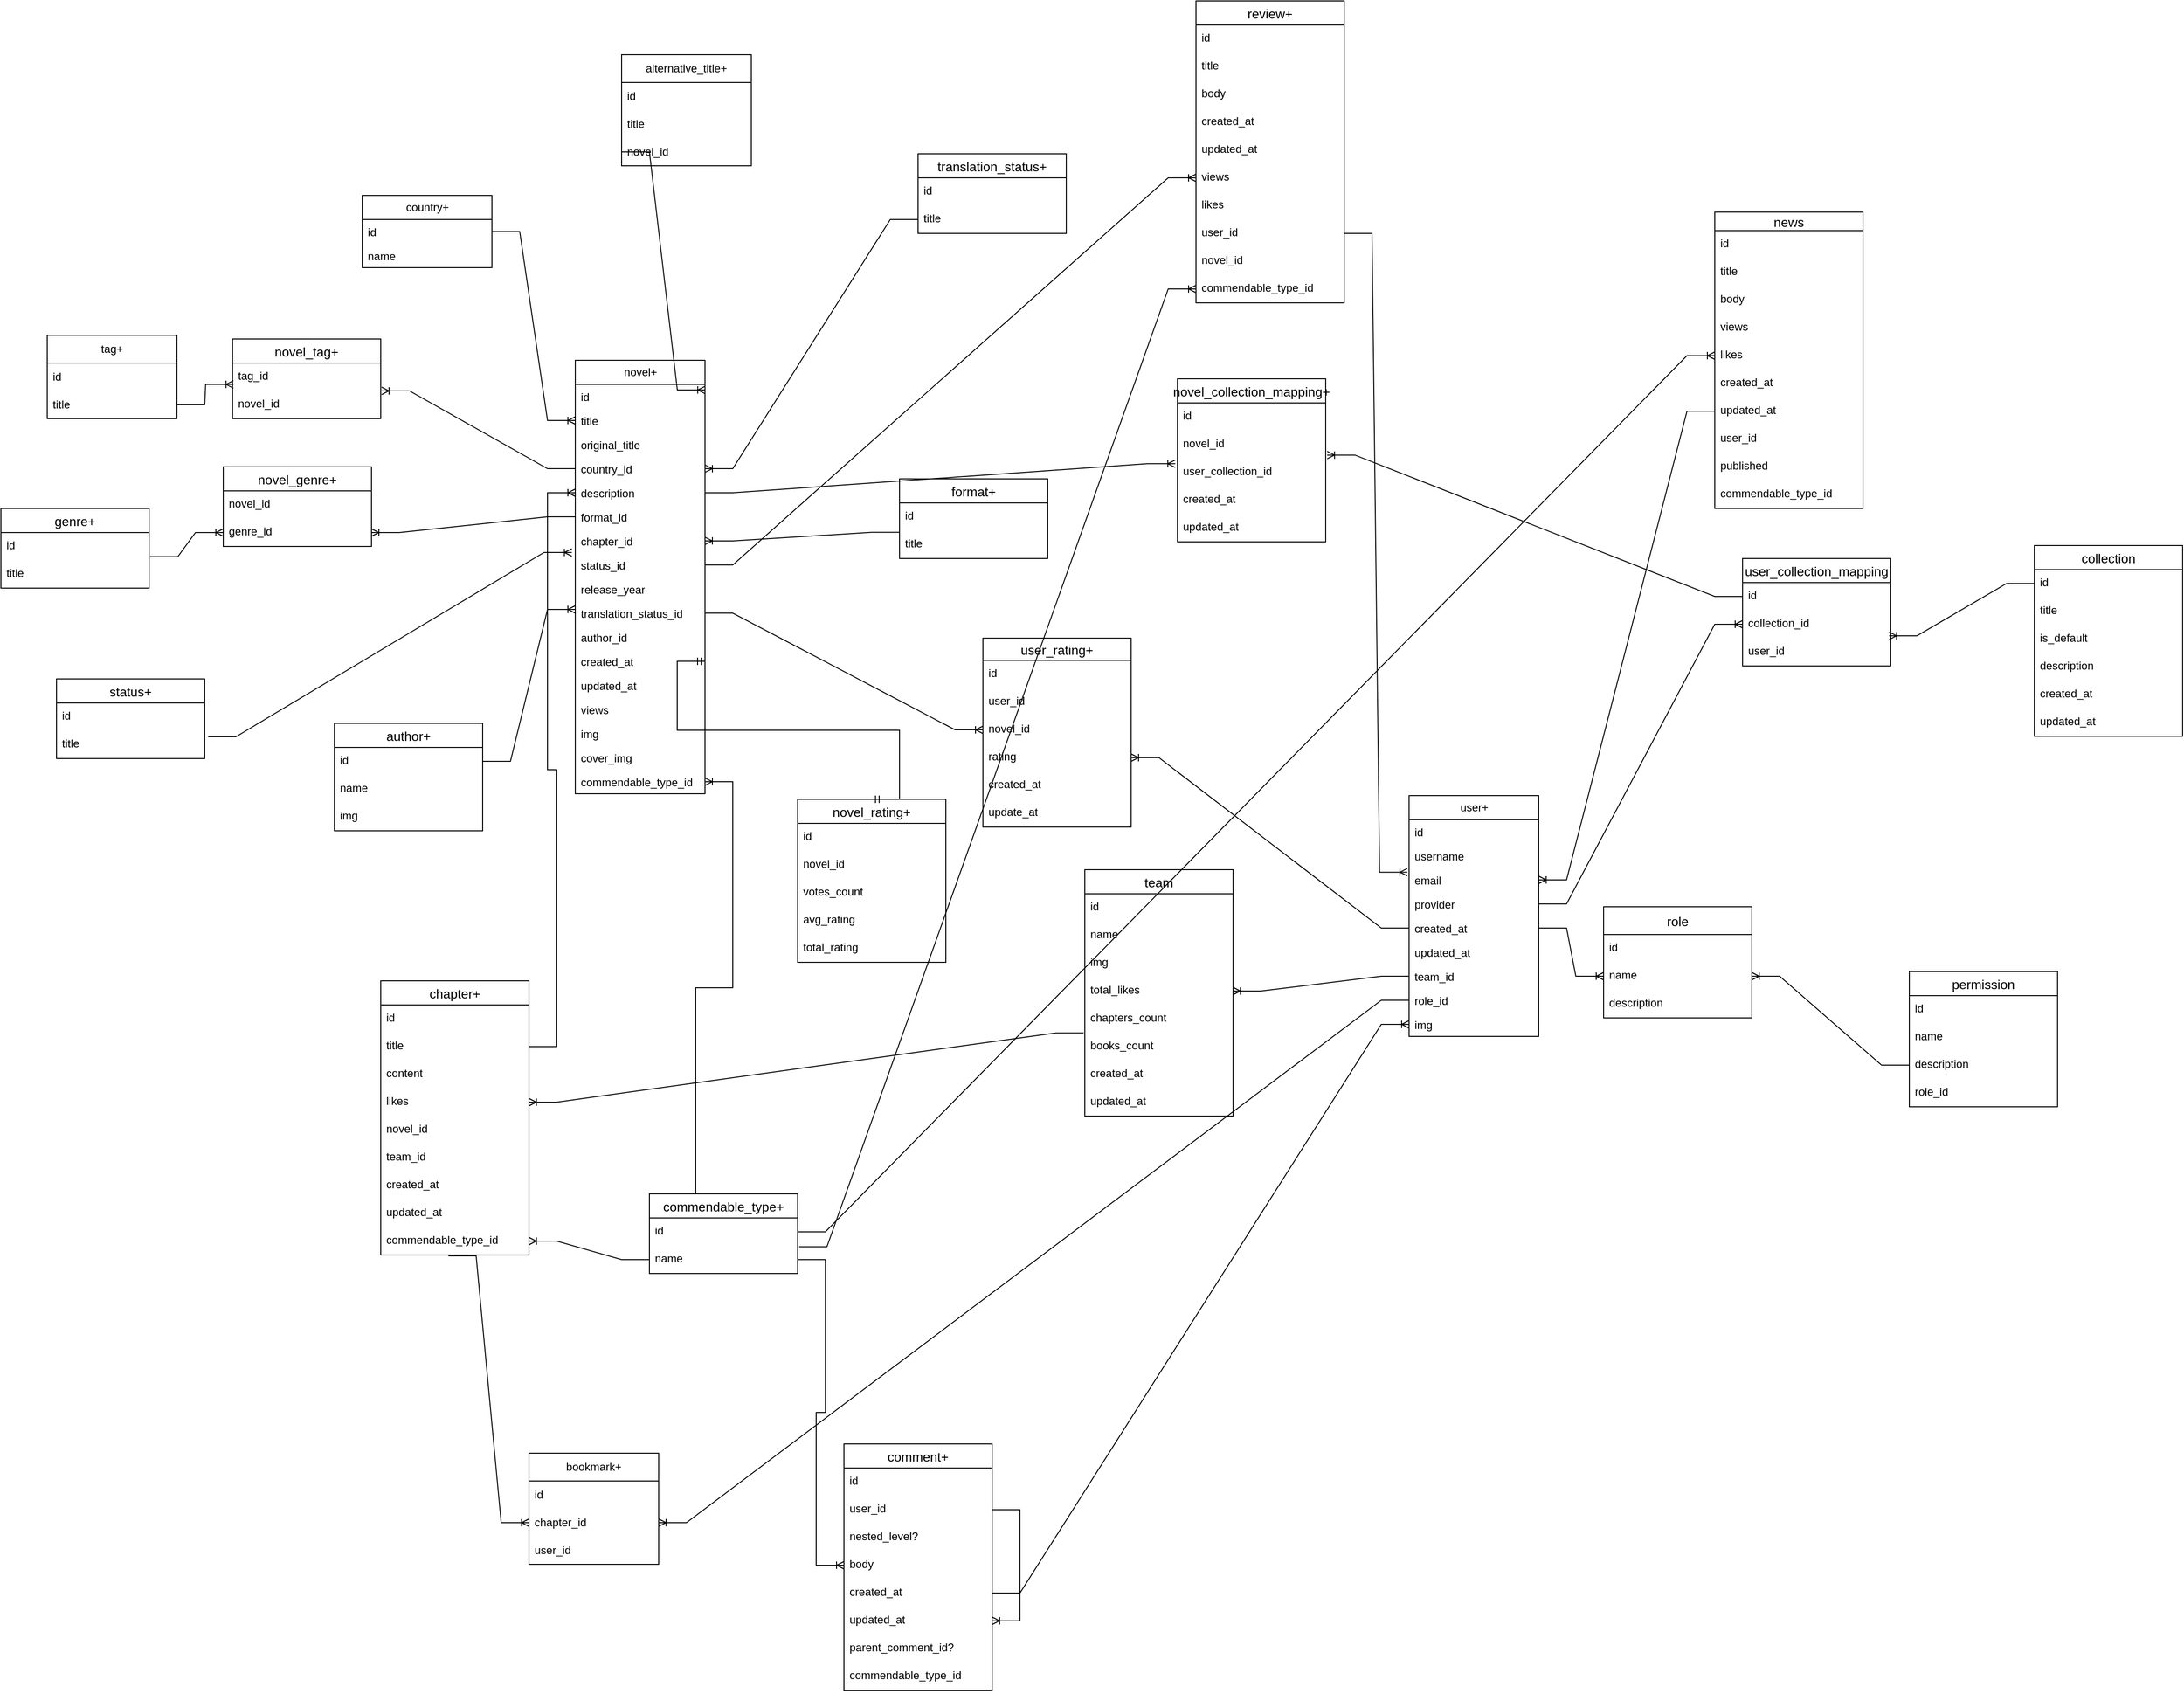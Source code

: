 <mxfile version="24.7.8">
  <diagram id="R2lEEEUBdFMjLlhIrx00" name="Page-1">
    <mxGraphModel dx="2107" dy="1860" grid="1" gridSize="10" guides="1" tooltips="1" connect="1" arrows="1" fold="1" page="1" pageScale="1" pageWidth="850" pageHeight="1100" math="0" shadow="0" extFonts="Permanent Marker^https://fonts.googleapis.com/css?family=Permanent+Marker">
      <root>
        <mxCell id="0" />
        <mxCell id="1" parent="0" />
        <mxCell id="U7epVzJUPh7xgQJgt8Ev-1" value="user+" style="swimlane;fontStyle=0;childLayout=stackLayout;horizontal=1;startSize=26;fillColor=none;horizontalStack=0;resizeParent=1;resizeParentMax=0;resizeLast=0;collapsible=1;marginBottom=0;html=1;" parent="1" vertex="1">
          <mxGeometry x="1290" y="570" width="140" height="260" as="geometry" />
        </mxCell>
        <mxCell id="U7epVzJUPh7xgQJgt8Ev-2" value="id" style="text;strokeColor=none;fillColor=none;align=left;verticalAlign=top;spacingLeft=4;spacingRight=4;overflow=hidden;rotatable=0;points=[[0,0.5],[1,0.5]];portConstraint=eastwest;whiteSpace=wrap;html=1;" parent="U7epVzJUPh7xgQJgt8Ev-1" vertex="1">
          <mxGeometry y="26" width="140" height="26" as="geometry" />
        </mxCell>
        <mxCell id="U7epVzJUPh7xgQJgt8Ev-3" value="username" style="text;strokeColor=none;fillColor=none;align=left;verticalAlign=top;spacingLeft=4;spacingRight=4;overflow=hidden;rotatable=0;points=[[0,0.5],[1,0.5]];portConstraint=eastwest;whiteSpace=wrap;html=1;" parent="U7epVzJUPh7xgQJgt8Ev-1" vertex="1">
          <mxGeometry y="52" width="140" height="26" as="geometry" />
        </mxCell>
        <mxCell id="U7epVzJUPh7xgQJgt8Ev-7" value="email" style="text;strokeColor=none;fillColor=none;align=left;verticalAlign=top;spacingLeft=4;spacingRight=4;overflow=hidden;rotatable=0;points=[[0,0.5],[1,0.5]];portConstraint=eastwest;whiteSpace=wrap;html=1;" parent="U7epVzJUPh7xgQJgt8Ev-1" vertex="1">
          <mxGeometry y="78" width="140" height="26" as="geometry" />
        </mxCell>
        <mxCell id="U7epVzJUPh7xgQJgt8Ev-4" value="provider" style="text;strokeColor=none;fillColor=none;align=left;verticalAlign=top;spacingLeft=4;spacingRight=4;overflow=hidden;rotatable=0;points=[[0,0.5],[1,0.5]];portConstraint=eastwest;whiteSpace=wrap;html=1;" parent="U7epVzJUPh7xgQJgt8Ev-1" vertex="1">
          <mxGeometry y="104" width="140" height="26" as="geometry" />
        </mxCell>
        <mxCell id="U7epVzJUPh7xgQJgt8Ev-5" value="created_at" style="text;strokeColor=none;fillColor=none;align=left;verticalAlign=top;spacingLeft=4;spacingRight=4;overflow=hidden;rotatable=0;points=[[0,0.5],[1,0.5]];portConstraint=eastwest;whiteSpace=wrap;html=1;" parent="U7epVzJUPh7xgQJgt8Ev-1" vertex="1">
          <mxGeometry y="130" width="140" height="26" as="geometry" />
        </mxCell>
        <mxCell id="U7epVzJUPh7xgQJgt8Ev-6" value="updated_at" style="text;strokeColor=none;fillColor=none;align=left;verticalAlign=top;spacingLeft=4;spacingRight=4;overflow=hidden;rotatable=0;points=[[0,0.5],[1,0.5]];portConstraint=eastwest;whiteSpace=wrap;html=1;" parent="U7epVzJUPh7xgQJgt8Ev-1" vertex="1">
          <mxGeometry y="156" width="140" height="26" as="geometry" />
        </mxCell>
        <mxCell id="5wiU30G085hLurn8dEjw-21" value="team_id" style="text;strokeColor=none;fillColor=none;align=left;verticalAlign=top;spacingLeft=4;spacingRight=4;overflow=hidden;rotatable=0;points=[[0,0.5],[1,0.5]];portConstraint=eastwest;whiteSpace=wrap;html=1;" parent="U7epVzJUPh7xgQJgt8Ev-1" vertex="1">
          <mxGeometry y="182" width="140" height="26" as="geometry" />
        </mxCell>
        <mxCell id="5wiU30G085hLurn8dEjw-34" value="role_id" style="text;strokeColor=none;fillColor=none;align=left;verticalAlign=top;spacingLeft=4;spacingRight=4;overflow=hidden;rotatable=0;points=[[0,0.5],[1,0.5]];portConstraint=eastwest;whiteSpace=wrap;html=1;" parent="U7epVzJUPh7xgQJgt8Ev-1" vertex="1">
          <mxGeometry y="208" width="140" height="26" as="geometry" />
        </mxCell>
        <mxCell id="l67dc9SsYXDFBh3ynmip-30" value="img" style="text;strokeColor=none;fillColor=none;align=left;verticalAlign=top;spacingLeft=4;spacingRight=4;overflow=hidden;rotatable=0;points=[[0,0.5],[1,0.5]];portConstraint=eastwest;whiteSpace=wrap;html=1;" parent="U7epVzJUPh7xgQJgt8Ev-1" vertex="1">
          <mxGeometry y="234" width="140" height="26" as="geometry" />
        </mxCell>
        <mxCell id="U7epVzJUPh7xgQJgt8Ev-8" value="novel+" style="swimlane;fontStyle=0;childLayout=stackLayout;horizontal=1;startSize=26;fillColor=none;horizontalStack=0;resizeParent=1;resizeParentMax=0;resizeLast=0;collapsible=1;marginBottom=0;html=1;" parent="1" vertex="1">
          <mxGeometry x="390" y="100" width="140" height="468" as="geometry" />
        </mxCell>
        <mxCell id="U7epVzJUPh7xgQJgt8Ev-9" value="id" style="text;strokeColor=none;fillColor=none;align=left;verticalAlign=top;spacingLeft=4;spacingRight=4;overflow=hidden;rotatable=0;points=[[0,0.5],[1,0.5]];portConstraint=eastwest;whiteSpace=wrap;html=1;" parent="U7epVzJUPh7xgQJgt8Ev-8" vertex="1">
          <mxGeometry y="26" width="140" height="26" as="geometry" />
        </mxCell>
        <mxCell id="U7epVzJUPh7xgQJgt8Ev-10" value="title" style="text;strokeColor=none;fillColor=none;align=left;verticalAlign=top;spacingLeft=4;spacingRight=4;overflow=hidden;rotatable=0;points=[[0,0.5],[1,0.5]];portConstraint=eastwest;whiteSpace=wrap;html=1;" parent="U7epVzJUPh7xgQJgt8Ev-8" vertex="1">
          <mxGeometry y="52" width="140" height="26" as="geometry" />
        </mxCell>
        <mxCell id="EkgLo2cOmt2NrXxtGXla-1" value="original_title" style="text;strokeColor=none;fillColor=none;align=left;verticalAlign=top;spacingLeft=4;spacingRight=4;overflow=hidden;rotatable=0;points=[[0,0.5],[1,0.5]];portConstraint=eastwest;whiteSpace=wrap;html=1;" parent="U7epVzJUPh7xgQJgt8Ev-8" vertex="1">
          <mxGeometry y="78" width="140" height="26" as="geometry" />
        </mxCell>
        <mxCell id="U7epVzJUPh7xgQJgt8Ev-11" value="country_id" style="text;strokeColor=none;fillColor=none;align=left;verticalAlign=top;spacingLeft=4;spacingRight=4;overflow=hidden;rotatable=0;points=[[0,0.5],[1,0.5]];portConstraint=eastwest;whiteSpace=wrap;html=1;" parent="U7epVzJUPh7xgQJgt8Ev-8" vertex="1">
          <mxGeometry y="104" width="140" height="26" as="geometry" />
        </mxCell>
        <mxCell id="U7epVzJUPh7xgQJgt8Ev-53" value="description" style="text;strokeColor=none;fillColor=none;align=left;verticalAlign=top;spacingLeft=4;spacingRight=4;overflow=hidden;rotatable=0;points=[[0,0.5],[1,0.5]];portConstraint=eastwest;whiteSpace=wrap;html=1;" parent="U7epVzJUPh7xgQJgt8Ev-8" vertex="1">
          <mxGeometry y="130" width="140" height="26" as="geometry" />
        </mxCell>
        <mxCell id="U7epVzJUPh7xgQJgt8Ev-12" value="format_id" style="text;strokeColor=none;fillColor=none;align=left;verticalAlign=top;spacingLeft=4;spacingRight=4;overflow=hidden;rotatable=0;points=[[0,0.5],[1,0.5]];portConstraint=eastwest;whiteSpace=wrap;html=1;" parent="U7epVzJUPh7xgQJgt8Ev-8" vertex="1">
          <mxGeometry y="156" width="140" height="26" as="geometry" />
        </mxCell>
        <mxCell id="U7epVzJUPh7xgQJgt8Ev-14" value="chapter_id" style="text;strokeColor=none;fillColor=none;align=left;verticalAlign=top;spacingLeft=4;spacingRight=4;overflow=hidden;rotatable=0;points=[[0,0.5],[1,0.5]];portConstraint=eastwest;whiteSpace=wrap;html=1;" parent="U7epVzJUPh7xgQJgt8Ev-8" vertex="1">
          <mxGeometry y="182" width="140" height="26" as="geometry" />
        </mxCell>
        <mxCell id="U7epVzJUPh7xgQJgt8Ev-15" value="status_id" style="text;strokeColor=none;fillColor=none;align=left;verticalAlign=top;spacingLeft=4;spacingRight=4;overflow=hidden;rotatable=0;points=[[0,0.5],[1,0.5]];portConstraint=eastwest;whiteSpace=wrap;html=1;" parent="U7epVzJUPh7xgQJgt8Ev-8" vertex="1">
          <mxGeometry y="208" width="140" height="26" as="geometry" />
        </mxCell>
        <mxCell id="U7epVzJUPh7xgQJgt8Ev-16" value="release_year" style="text;strokeColor=none;fillColor=none;align=left;verticalAlign=top;spacingLeft=4;spacingRight=4;overflow=hidden;rotatable=0;points=[[0,0.5],[1,0.5]];portConstraint=eastwest;whiteSpace=wrap;html=1;" parent="U7epVzJUPh7xgQJgt8Ev-8" vertex="1">
          <mxGeometry y="234" width="140" height="26" as="geometry" />
        </mxCell>
        <mxCell id="U7epVzJUPh7xgQJgt8Ev-17" value="translation_status_id" style="text;strokeColor=none;fillColor=none;align=left;verticalAlign=top;spacingLeft=4;spacingRight=4;overflow=hidden;rotatable=0;points=[[0,0.5],[1,0.5]];portConstraint=eastwest;whiteSpace=wrap;html=1;" parent="U7epVzJUPh7xgQJgt8Ev-8" vertex="1">
          <mxGeometry y="260" width="140" height="26" as="geometry" />
        </mxCell>
        <mxCell id="U7epVzJUPh7xgQJgt8Ev-18" value="author_id" style="text;strokeColor=none;fillColor=none;align=left;verticalAlign=top;spacingLeft=4;spacingRight=4;overflow=hidden;rotatable=0;points=[[0,0.5],[1,0.5]];portConstraint=eastwest;whiteSpace=wrap;html=1;" parent="U7epVzJUPh7xgQJgt8Ev-8" vertex="1">
          <mxGeometry y="286" width="140" height="26" as="geometry" />
        </mxCell>
        <mxCell id="U7epVzJUPh7xgQJgt8Ev-32" value="created_at" style="text;strokeColor=none;fillColor=none;align=left;verticalAlign=top;spacingLeft=4;spacingRight=4;overflow=hidden;rotatable=0;points=[[0,0.5],[1,0.5]];portConstraint=eastwest;whiteSpace=wrap;html=1;" parent="U7epVzJUPh7xgQJgt8Ev-8" vertex="1">
          <mxGeometry y="312" width="140" height="26" as="geometry" />
        </mxCell>
        <mxCell id="U7epVzJUPh7xgQJgt8Ev-33" value="updated_at" style="text;strokeColor=none;fillColor=none;align=left;verticalAlign=top;spacingLeft=4;spacingRight=4;overflow=hidden;rotatable=0;points=[[0,0.5],[1,0.5]];portConstraint=eastwest;whiteSpace=wrap;html=1;" parent="U7epVzJUPh7xgQJgt8Ev-8" vertex="1">
          <mxGeometry y="338" width="140" height="26" as="geometry" />
        </mxCell>
        <mxCell id="l67dc9SsYXDFBh3ynmip-14" value="views" style="text;strokeColor=none;fillColor=none;align=left;verticalAlign=top;spacingLeft=4;spacingRight=4;overflow=hidden;rotatable=0;points=[[0,0.5],[1,0.5]];portConstraint=eastwest;whiteSpace=wrap;html=1;" parent="U7epVzJUPh7xgQJgt8Ev-8" vertex="1">
          <mxGeometry y="364" width="140" height="26" as="geometry" />
        </mxCell>
        <mxCell id="Km48pl6I1tY1rw4gXDPG-2" value="img" style="text;strokeColor=none;fillColor=none;align=left;verticalAlign=top;spacingLeft=4;spacingRight=4;overflow=hidden;rotatable=0;points=[[0,0.5],[1,0.5]];portConstraint=eastwest;whiteSpace=wrap;html=1;" parent="U7epVzJUPh7xgQJgt8Ev-8" vertex="1">
          <mxGeometry y="390" width="140" height="26" as="geometry" />
        </mxCell>
        <mxCell id="Km48pl6I1tY1rw4gXDPG-1" value="cover_img" style="text;strokeColor=none;fillColor=none;align=left;verticalAlign=top;spacingLeft=4;spacingRight=4;overflow=hidden;rotatable=0;points=[[0,0.5],[1,0.5]];portConstraint=eastwest;whiteSpace=wrap;html=1;" parent="U7epVzJUPh7xgQJgt8Ev-8" vertex="1">
          <mxGeometry y="416" width="140" height="26" as="geometry" />
        </mxCell>
        <mxCell id="mpiCFPpfIDJjQ3iFY45S-24" value="commendable_type_id" style="text;strokeColor=none;fillColor=none;align=left;verticalAlign=top;spacingLeft=4;spacingRight=4;overflow=hidden;rotatable=0;points=[[0,0.5],[1,0.5]];portConstraint=eastwest;whiteSpace=wrap;html=1;" parent="U7epVzJUPh7xgQJgt8Ev-8" vertex="1">
          <mxGeometry y="442" width="140" height="26" as="geometry" />
        </mxCell>
        <mxCell id="U7epVzJUPh7xgQJgt8Ev-20" value="country+" style="swimlane;fontStyle=0;childLayout=stackLayout;horizontal=1;startSize=26;fillColor=none;horizontalStack=0;resizeParent=1;resizeParentMax=0;resizeLast=0;collapsible=1;marginBottom=0;html=1;" parent="1" vertex="1">
          <mxGeometry x="160" y="-78" width="140" height="78" as="geometry" />
        </mxCell>
        <mxCell id="U7epVzJUPh7xgQJgt8Ev-21" value="id" style="text;strokeColor=none;fillColor=none;align=left;verticalAlign=top;spacingLeft=4;spacingRight=4;overflow=hidden;rotatable=0;points=[[0,0.5],[1,0.5]];portConstraint=eastwest;whiteSpace=wrap;html=1;" parent="U7epVzJUPh7xgQJgt8Ev-20" vertex="1">
          <mxGeometry y="26" width="140" height="26" as="geometry" />
        </mxCell>
        <mxCell id="U7epVzJUPh7xgQJgt8Ev-22" value="name" style="text;strokeColor=none;fillColor=none;align=left;verticalAlign=top;spacingLeft=4;spacingRight=4;overflow=hidden;rotatable=0;points=[[0,0.5],[1,0.5]];portConstraint=eastwest;whiteSpace=wrap;html=1;" parent="U7epVzJUPh7xgQJgt8Ev-20" vertex="1">
          <mxGeometry y="52" width="140" height="26" as="geometry" />
        </mxCell>
        <mxCell id="U7epVzJUPh7xgQJgt8Ev-26" value="" style="edgeStyle=entityRelationEdgeStyle;fontSize=12;html=1;endArrow=ERoneToMany;rounded=0;exitX=1;exitY=0.5;exitDx=0;exitDy=0;entryX=0;entryY=0.5;entryDx=0;entryDy=0;" parent="1" source="U7epVzJUPh7xgQJgt8Ev-21" target="U7epVzJUPh7xgQJgt8Ev-10" edge="1">
          <mxGeometry width="100" height="100" relative="1" as="geometry">
            <mxPoint x="350" y="380" as="sourcePoint" />
            <mxPoint x="450" y="280" as="targetPoint" />
          </mxGeometry>
        </mxCell>
        <mxCell id="U7epVzJUPh7xgQJgt8Ev-27" value="format+" style="swimlane;fontStyle=0;childLayout=stackLayout;horizontal=1;startSize=26;horizontalStack=0;resizeParent=1;resizeParentMax=0;resizeLast=0;collapsible=1;marginBottom=0;align=center;fontSize=14;" parent="1" vertex="1">
          <mxGeometry x="740" y="228" width="160" height="86" as="geometry" />
        </mxCell>
        <mxCell id="U7epVzJUPh7xgQJgt8Ev-28" value="id" style="text;strokeColor=none;fillColor=none;spacingLeft=4;spacingRight=4;overflow=hidden;rotatable=0;points=[[0,0.5],[1,0.5]];portConstraint=eastwest;fontSize=12;whiteSpace=wrap;html=1;" parent="U7epVzJUPh7xgQJgt8Ev-27" vertex="1">
          <mxGeometry y="26" width="160" height="30" as="geometry" />
        </mxCell>
        <mxCell id="U7epVzJUPh7xgQJgt8Ev-29" value="title" style="text;strokeColor=none;fillColor=none;spacingLeft=4;spacingRight=4;overflow=hidden;rotatable=0;points=[[0,0.5],[1,0.5]];portConstraint=eastwest;fontSize=12;whiteSpace=wrap;html=1;" parent="U7epVzJUPh7xgQJgt8Ev-27" vertex="1">
          <mxGeometry y="56" width="160" height="30" as="geometry" />
        </mxCell>
        <mxCell id="U7epVzJUPh7xgQJgt8Ev-31" value="" style="edgeStyle=entityRelationEdgeStyle;fontSize=12;html=1;endArrow=ERoneToMany;rounded=0;exitX=-0.002;exitY=0.059;exitDx=0;exitDy=0;entryX=1;entryY=0.5;entryDx=0;entryDy=0;exitPerimeter=0;" parent="1" source="U7epVzJUPh7xgQJgt8Ev-29" target="U7epVzJUPh7xgQJgt8Ev-14" edge="1">
          <mxGeometry width="100" height="100" relative="1" as="geometry">
            <mxPoint x="860" y="280" as="sourcePoint" />
            <mxPoint x="610" y="239" as="targetPoint" />
          </mxGeometry>
        </mxCell>
        <mxCell id="U7epVzJUPh7xgQJgt8Ev-34" value="status+" style="swimlane;fontStyle=0;childLayout=stackLayout;horizontal=1;startSize=26;horizontalStack=0;resizeParent=1;resizeParentMax=0;resizeLast=0;collapsible=1;marginBottom=0;align=center;fontSize=14;" parent="1" vertex="1">
          <mxGeometry x="-170" y="444" width="160" height="86" as="geometry" />
        </mxCell>
        <mxCell id="U7epVzJUPh7xgQJgt8Ev-35" value="id" style="text;strokeColor=none;fillColor=none;spacingLeft=4;spacingRight=4;overflow=hidden;rotatable=0;points=[[0,0.5],[1,0.5]];portConstraint=eastwest;fontSize=12;whiteSpace=wrap;html=1;" parent="U7epVzJUPh7xgQJgt8Ev-34" vertex="1">
          <mxGeometry y="26" width="160" height="30" as="geometry" />
        </mxCell>
        <mxCell id="U7epVzJUPh7xgQJgt8Ev-36" value="title" style="text;strokeColor=none;fillColor=none;spacingLeft=4;spacingRight=4;overflow=hidden;rotatable=0;points=[[0,0.5],[1,0.5]];portConstraint=eastwest;fontSize=12;whiteSpace=wrap;html=1;" parent="U7epVzJUPh7xgQJgt8Ev-34" vertex="1">
          <mxGeometry y="56" width="160" height="30" as="geometry" />
        </mxCell>
        <mxCell id="U7epVzJUPh7xgQJgt8Ev-38" value="" style="edgeStyle=entityRelationEdgeStyle;fontSize=12;html=1;endArrow=ERoneToMany;rounded=0;exitX=1.023;exitY=0.217;exitDx=0;exitDy=0;exitPerimeter=0;entryX=-0.027;entryY=-0.019;entryDx=0;entryDy=0;entryPerimeter=0;" parent="1" source="U7epVzJUPh7xgQJgt8Ev-36" target="U7epVzJUPh7xgQJgt8Ev-15" edge="1">
          <mxGeometry width="100" height="100" relative="1" as="geometry">
            <mxPoint x="200" y="420" as="sourcePoint" />
            <mxPoint x="300" y="320" as="targetPoint" />
          </mxGeometry>
        </mxCell>
        <mxCell id="U7epVzJUPh7xgQJgt8Ev-39" value="translation_status+" style="swimlane;fontStyle=0;childLayout=stackLayout;horizontal=1;startSize=26;horizontalStack=0;resizeParent=1;resizeParentMax=0;resizeLast=0;collapsible=1;marginBottom=0;align=center;fontSize=14;" parent="1" vertex="1">
          <mxGeometry x="760" y="-123" width="160" height="86" as="geometry" />
        </mxCell>
        <mxCell id="U7epVzJUPh7xgQJgt8Ev-40" value="id" style="text;strokeColor=none;fillColor=none;spacingLeft=4;spacingRight=4;overflow=hidden;rotatable=0;points=[[0,0.5],[1,0.5]];portConstraint=eastwest;fontSize=12;whiteSpace=wrap;html=1;" parent="U7epVzJUPh7xgQJgt8Ev-39" vertex="1">
          <mxGeometry y="26" width="160" height="30" as="geometry" />
        </mxCell>
        <mxCell id="U7epVzJUPh7xgQJgt8Ev-41" value="title" style="text;strokeColor=none;fillColor=none;spacingLeft=4;spacingRight=4;overflow=hidden;rotatable=0;points=[[0,0.5],[1,0.5]];portConstraint=eastwest;fontSize=12;whiteSpace=wrap;html=1;" parent="U7epVzJUPh7xgQJgt8Ev-39" vertex="1">
          <mxGeometry y="56" width="160" height="30" as="geometry" />
        </mxCell>
        <mxCell id="U7epVzJUPh7xgQJgt8Ev-43" value="" style="edgeStyle=entityRelationEdgeStyle;fontSize=12;html=1;endArrow=ERoneToMany;rounded=0;exitX=0;exitY=0.5;exitDx=0;exitDy=0;entryX=1;entryY=0.5;entryDx=0;entryDy=0;" parent="1" source="U7epVzJUPh7xgQJgt8Ev-41" target="U7epVzJUPh7xgQJgt8Ev-11" edge="1">
          <mxGeometry width="100" height="100" relative="1" as="geometry">
            <mxPoint x="200" y="420" as="sourcePoint" />
            <mxPoint x="300" y="320" as="targetPoint" />
          </mxGeometry>
        </mxCell>
        <mxCell id="U7epVzJUPh7xgQJgt8Ev-44" value="author+" style="swimlane;fontStyle=0;childLayout=stackLayout;horizontal=1;startSize=26;horizontalStack=0;resizeParent=1;resizeParentMax=0;resizeLast=0;collapsible=1;marginBottom=0;align=center;fontSize=14;" parent="1" vertex="1">
          <mxGeometry x="130" y="492" width="160" height="116" as="geometry" />
        </mxCell>
        <mxCell id="U7epVzJUPh7xgQJgt8Ev-45" value="id" style="text;strokeColor=none;fillColor=none;spacingLeft=4;spacingRight=4;overflow=hidden;rotatable=0;points=[[0,0.5],[1,0.5]];portConstraint=eastwest;fontSize=12;whiteSpace=wrap;html=1;" parent="U7epVzJUPh7xgQJgt8Ev-44" vertex="1">
          <mxGeometry y="26" width="160" height="30" as="geometry" />
        </mxCell>
        <mxCell id="U7epVzJUPh7xgQJgt8Ev-46" value="name" style="text;strokeColor=none;fillColor=none;spacingLeft=4;spacingRight=4;overflow=hidden;rotatable=0;points=[[0,0.5],[1,0.5]];portConstraint=eastwest;fontSize=12;whiteSpace=wrap;html=1;" parent="U7epVzJUPh7xgQJgt8Ev-44" vertex="1">
          <mxGeometry y="56" width="160" height="30" as="geometry" />
        </mxCell>
        <mxCell id="U7epVzJUPh7xgQJgt8Ev-47" value="img" style="text;strokeColor=none;fillColor=none;spacingLeft=4;spacingRight=4;overflow=hidden;rotatable=0;points=[[0,0.5],[1,0.5]];portConstraint=eastwest;fontSize=12;whiteSpace=wrap;html=1;" parent="U7epVzJUPh7xgQJgt8Ev-44" vertex="1">
          <mxGeometry y="86" width="160" height="30" as="geometry" />
        </mxCell>
        <mxCell id="U7epVzJUPh7xgQJgt8Ev-48" value="" style="edgeStyle=entityRelationEdgeStyle;fontSize=12;html=1;endArrow=ERoneToMany;rounded=0;exitX=1;exitY=0.5;exitDx=0;exitDy=0;entryX=0;entryY=0.5;entryDx=0;entryDy=0;" parent="1" source="U7epVzJUPh7xgQJgt8Ev-45" edge="1">
          <mxGeometry width="100" height="100" relative="1" as="geometry">
            <mxPoint x="200" y="420" as="sourcePoint" />
            <mxPoint x="390" y="369" as="targetPoint" />
          </mxGeometry>
        </mxCell>
        <mxCell id="U7epVzJUPh7xgQJgt8Ev-49" value="user_rating+" style="swimlane;fontStyle=0;childLayout=stackLayout;horizontal=1;startSize=24;horizontalStack=0;resizeParent=1;resizeParentMax=0;resizeLast=0;collapsible=1;marginBottom=0;align=center;fontSize=14;" parent="1" vertex="1">
          <mxGeometry x="830" y="400" width="160" height="204" as="geometry" />
        </mxCell>
        <mxCell id="U7epVzJUPh7xgQJgt8Ev-50" value="id" style="text;strokeColor=none;fillColor=none;spacingLeft=4;spacingRight=4;overflow=hidden;rotatable=0;points=[[0,0.5],[1,0.5]];portConstraint=eastwest;fontSize=12;whiteSpace=wrap;html=1;" parent="U7epVzJUPh7xgQJgt8Ev-49" vertex="1">
          <mxGeometry y="24" width="160" height="30" as="geometry" />
        </mxCell>
        <mxCell id="U7epVzJUPh7xgQJgt8Ev-51" value="user_id" style="text;strokeColor=none;fillColor=none;spacingLeft=4;spacingRight=4;overflow=hidden;rotatable=0;points=[[0,0.5],[1,0.5]];portConstraint=eastwest;fontSize=12;whiteSpace=wrap;html=1;" parent="U7epVzJUPh7xgQJgt8Ev-49" vertex="1">
          <mxGeometry y="54" width="160" height="30" as="geometry" />
        </mxCell>
        <mxCell id="U7epVzJUPh7xgQJgt8Ev-52" value="novel_id" style="text;strokeColor=none;fillColor=none;spacingLeft=4;spacingRight=4;overflow=hidden;rotatable=0;points=[[0,0.5],[1,0.5]];portConstraint=eastwest;fontSize=12;whiteSpace=wrap;html=1;" parent="U7epVzJUPh7xgQJgt8Ev-49" vertex="1">
          <mxGeometry y="84" width="160" height="30" as="geometry" />
        </mxCell>
        <mxCell id="U7epVzJUPh7xgQJgt8Ev-54" value="rating" style="text;strokeColor=none;fillColor=none;spacingLeft=4;spacingRight=4;overflow=hidden;rotatable=0;points=[[0,0.5],[1,0.5]];portConstraint=eastwest;fontSize=12;whiteSpace=wrap;html=1;" parent="U7epVzJUPh7xgQJgt8Ev-49" vertex="1">
          <mxGeometry y="114" width="160" height="30" as="geometry" />
        </mxCell>
        <mxCell id="U7epVzJUPh7xgQJgt8Ev-55" value="created_at" style="text;strokeColor=none;fillColor=none;spacingLeft=4;spacingRight=4;overflow=hidden;rotatable=0;points=[[0,0.5],[1,0.5]];portConstraint=eastwest;fontSize=12;whiteSpace=wrap;html=1;" parent="U7epVzJUPh7xgQJgt8Ev-49" vertex="1">
          <mxGeometry y="144" width="160" height="30" as="geometry" />
        </mxCell>
        <mxCell id="DjhP0FuEQqBIL4eX6SF4-43" value="update_at" style="text;strokeColor=none;fillColor=none;spacingLeft=4;spacingRight=4;overflow=hidden;rotatable=0;points=[[0,0.5],[1,0.5]];portConstraint=eastwest;fontSize=12;whiteSpace=wrap;html=1;" parent="U7epVzJUPh7xgQJgt8Ev-49" vertex="1">
          <mxGeometry y="174" width="160" height="30" as="geometry" />
        </mxCell>
        <mxCell id="U7epVzJUPh7xgQJgt8Ev-58" value="novel_rating+" style="swimlane;fontStyle=0;childLayout=stackLayout;horizontal=1;startSize=26;horizontalStack=0;resizeParent=1;resizeParentMax=0;resizeLast=0;collapsible=1;marginBottom=0;align=center;fontSize=14;" parent="1" vertex="1">
          <mxGeometry x="630" y="574" width="160" height="176" as="geometry" />
        </mxCell>
        <mxCell id="U7epVzJUPh7xgQJgt8Ev-59" value="id" style="text;strokeColor=none;fillColor=none;spacingLeft=4;spacingRight=4;overflow=hidden;rotatable=0;points=[[0,0.5],[1,0.5]];portConstraint=eastwest;fontSize=12;whiteSpace=wrap;html=1;" parent="U7epVzJUPh7xgQJgt8Ev-58" vertex="1">
          <mxGeometry y="26" width="160" height="30" as="geometry" />
        </mxCell>
        <mxCell id="U7epVzJUPh7xgQJgt8Ev-60" value="novel_id" style="text;strokeColor=none;fillColor=none;spacingLeft=4;spacingRight=4;overflow=hidden;rotatable=0;points=[[0,0.5],[1,0.5]];portConstraint=eastwest;fontSize=12;whiteSpace=wrap;html=1;" parent="U7epVzJUPh7xgQJgt8Ev-58" vertex="1">
          <mxGeometry y="56" width="160" height="30" as="geometry" />
        </mxCell>
        <mxCell id="U7epVzJUPh7xgQJgt8Ev-61" value="votes_count" style="text;strokeColor=none;fillColor=none;spacingLeft=4;spacingRight=4;overflow=hidden;rotatable=0;points=[[0,0.5],[1,0.5]];portConstraint=eastwest;fontSize=12;whiteSpace=wrap;html=1;" parent="U7epVzJUPh7xgQJgt8Ev-58" vertex="1">
          <mxGeometry y="86" width="160" height="30" as="geometry" />
        </mxCell>
        <mxCell id="0YAS6MTqvCjYSRiFCLvX-3" value="avg_rating" style="text;strokeColor=none;fillColor=none;spacingLeft=4;spacingRight=4;overflow=hidden;rotatable=0;points=[[0,0.5],[1,0.5]];portConstraint=eastwest;fontSize=12;whiteSpace=wrap;html=1;" parent="U7epVzJUPh7xgQJgt8Ev-58" vertex="1">
          <mxGeometry y="116" width="160" height="30" as="geometry" />
        </mxCell>
        <mxCell id="0YAS6MTqvCjYSRiFCLvX-4" value="total_rating" style="text;strokeColor=none;fillColor=none;spacingLeft=4;spacingRight=4;overflow=hidden;rotatable=0;points=[[0,0.5],[1,0.5]];portConstraint=eastwest;fontSize=12;whiteSpace=wrap;html=1;" parent="U7epVzJUPh7xgQJgt8Ev-58" vertex="1">
          <mxGeometry y="146" width="160" height="30" as="geometry" />
        </mxCell>
        <mxCell id="U7epVzJUPh7xgQJgt8Ev-62" value="" style="edgeStyle=entityRelationEdgeStyle;fontSize=12;html=1;endArrow=ERmandOne;startArrow=ERmandOne;rounded=0;exitX=0.5;exitY=0;exitDx=0;exitDy=0;entryX=1;entryY=0.5;entryDx=0;entryDy=0;" parent="1" source="U7epVzJUPh7xgQJgt8Ev-58" edge="1">
          <mxGeometry width="100" height="100" relative="1" as="geometry">
            <mxPoint x="590" y="550" as="sourcePoint" />
            <mxPoint x="530" y="425" as="targetPoint" />
            <Array as="points">
              <mxPoint x="560" y="510" />
              <mxPoint x="560" y="510" />
            </Array>
          </mxGeometry>
        </mxCell>
        <mxCell id="5wiU30G085hLurn8dEjw-1" value="alternative_title+" style="swimlane;fontStyle=0;childLayout=stackLayout;horizontal=1;startSize=30;horizontalStack=0;resizeParent=1;resizeParentMax=0;resizeLast=0;collapsible=1;marginBottom=0;whiteSpace=wrap;html=1;" parent="1" vertex="1">
          <mxGeometry x="440" y="-230" width="140" height="120" as="geometry" />
        </mxCell>
        <mxCell id="5wiU30G085hLurn8dEjw-2" value="id" style="text;strokeColor=none;fillColor=none;align=left;verticalAlign=middle;spacingLeft=4;spacingRight=4;overflow=hidden;points=[[0,0.5],[1,0.5]];portConstraint=eastwest;rotatable=0;whiteSpace=wrap;html=1;" parent="5wiU30G085hLurn8dEjw-1" vertex="1">
          <mxGeometry y="30" width="140" height="30" as="geometry" />
        </mxCell>
        <mxCell id="5wiU30G085hLurn8dEjw-3" value="title" style="text;strokeColor=none;fillColor=none;align=left;verticalAlign=middle;spacingLeft=4;spacingRight=4;overflow=hidden;points=[[0,0.5],[1,0.5]];portConstraint=eastwest;rotatable=0;whiteSpace=wrap;html=1;" parent="5wiU30G085hLurn8dEjw-1" vertex="1">
          <mxGeometry y="60" width="140" height="30" as="geometry" />
        </mxCell>
        <mxCell id="5wiU30G085hLurn8dEjw-4" value="novel_id" style="text;strokeColor=none;fillColor=none;align=left;verticalAlign=middle;spacingLeft=4;spacingRight=4;overflow=hidden;points=[[0,0.5],[1,0.5]];portConstraint=eastwest;rotatable=0;whiteSpace=wrap;html=1;" parent="5wiU30G085hLurn8dEjw-1" vertex="1">
          <mxGeometry y="90" width="140" height="30" as="geometry" />
        </mxCell>
        <mxCell id="5wiU30G085hLurn8dEjw-5" value="" style="edgeStyle=entityRelationEdgeStyle;fontSize=12;html=1;endArrow=ERoneToMany;rounded=0;entryX=1.001;entryY=0.233;entryDx=0;entryDy=0;entryPerimeter=0;exitX=0;exitY=0.5;exitDx=0;exitDy=0;" parent="1" source="5wiU30G085hLurn8dEjw-4" target="U7epVzJUPh7xgQJgt8Ev-9" edge="1">
          <mxGeometry width="100" height="100" relative="1" as="geometry">
            <mxPoint x="580" y="70" as="sourcePoint" />
            <mxPoint x="680" y="-30" as="targetPoint" />
          </mxGeometry>
        </mxCell>
        <mxCell id="5wiU30G085hLurn8dEjw-6" value="chapter+" style="swimlane;fontStyle=0;childLayout=stackLayout;horizontal=1;startSize=26;horizontalStack=0;resizeParent=1;resizeParentMax=0;resizeLast=0;collapsible=1;marginBottom=0;align=center;fontSize=14;" parent="1" vertex="1">
          <mxGeometry x="180" y="770" width="160" height="296" as="geometry" />
        </mxCell>
        <mxCell id="5wiU30G085hLurn8dEjw-7" value="id" style="text;strokeColor=none;fillColor=none;spacingLeft=4;spacingRight=4;overflow=hidden;rotatable=0;points=[[0,0.5],[1,0.5]];portConstraint=eastwest;fontSize=12;whiteSpace=wrap;html=1;" parent="5wiU30G085hLurn8dEjw-6" vertex="1">
          <mxGeometry y="26" width="160" height="30" as="geometry" />
        </mxCell>
        <mxCell id="5wiU30G085hLurn8dEjw-8" value="title" style="text;strokeColor=none;fillColor=none;spacingLeft=4;spacingRight=4;overflow=hidden;rotatable=0;points=[[0,0.5],[1,0.5]];portConstraint=eastwest;fontSize=12;whiteSpace=wrap;html=1;" parent="5wiU30G085hLurn8dEjw-6" vertex="1">
          <mxGeometry y="56" width="160" height="30" as="geometry" />
        </mxCell>
        <mxCell id="5wiU30G085hLurn8dEjw-9" value="content" style="text;strokeColor=none;fillColor=none;spacingLeft=4;spacingRight=4;overflow=hidden;rotatable=0;points=[[0,0.5],[1,0.5]];portConstraint=eastwest;fontSize=12;whiteSpace=wrap;html=1;" parent="5wiU30G085hLurn8dEjw-6" vertex="1">
          <mxGeometry y="86" width="160" height="30" as="geometry" />
        </mxCell>
        <mxCell id="5wiU30G085hLurn8dEjw-10" value="likes" style="text;strokeColor=none;fillColor=none;spacingLeft=4;spacingRight=4;overflow=hidden;rotatable=0;points=[[0,0.5],[1,0.5]];portConstraint=eastwest;fontSize=12;whiteSpace=wrap;html=1;" parent="5wiU30G085hLurn8dEjw-6" vertex="1">
          <mxGeometry y="116" width="160" height="30" as="geometry" />
        </mxCell>
        <mxCell id="5wiU30G085hLurn8dEjw-11" value="novel_id" style="text;strokeColor=none;fillColor=none;spacingLeft=4;spacingRight=4;overflow=hidden;rotatable=0;points=[[0,0.5],[1,0.5]];portConstraint=eastwest;fontSize=12;whiteSpace=wrap;html=1;" parent="5wiU30G085hLurn8dEjw-6" vertex="1">
          <mxGeometry y="146" width="160" height="30" as="geometry" />
        </mxCell>
        <mxCell id="5wiU30G085hLurn8dEjw-13" value="team_id" style="text;strokeColor=none;fillColor=none;spacingLeft=4;spacingRight=4;overflow=hidden;rotatable=0;points=[[0,0.5],[1,0.5]];portConstraint=eastwest;fontSize=12;whiteSpace=wrap;html=1;" parent="5wiU30G085hLurn8dEjw-6" vertex="1">
          <mxGeometry y="176" width="160" height="30" as="geometry" />
        </mxCell>
        <mxCell id="5wiU30G085hLurn8dEjw-30" value="created_at" style="text;strokeColor=none;fillColor=none;spacingLeft=4;spacingRight=4;overflow=hidden;rotatable=0;points=[[0,0.5],[1,0.5]];portConstraint=eastwest;fontSize=12;whiteSpace=wrap;html=1;" parent="5wiU30G085hLurn8dEjw-6" vertex="1">
          <mxGeometry y="206" width="160" height="30" as="geometry" />
        </mxCell>
        <mxCell id="5wiU30G085hLurn8dEjw-31" value="updated_at" style="text;strokeColor=none;fillColor=none;spacingLeft=4;spacingRight=4;overflow=hidden;rotatable=0;points=[[0,0.5],[1,0.5]];portConstraint=eastwest;fontSize=12;whiteSpace=wrap;html=1;" parent="5wiU30G085hLurn8dEjw-6" vertex="1">
          <mxGeometry y="236" width="160" height="30" as="geometry" />
        </mxCell>
        <mxCell id="mpiCFPpfIDJjQ3iFY45S-23" value="commendable_type_id" style="text;strokeColor=none;fillColor=none;spacingLeft=4;spacingRight=4;overflow=hidden;rotatable=0;points=[[0,0.5],[1,0.5]];portConstraint=eastwest;fontSize=12;whiteSpace=wrap;html=1;" parent="5wiU30G085hLurn8dEjw-6" vertex="1">
          <mxGeometry y="266" width="160" height="30" as="geometry" />
        </mxCell>
        <mxCell id="5wiU30G085hLurn8dEjw-12" value="" style="edgeStyle=entityRelationEdgeStyle;fontSize=12;html=1;endArrow=ERoneToMany;rounded=0;entryX=0;entryY=0.5;entryDx=0;entryDy=0;exitX=1;exitY=0.5;exitDx=0;exitDy=0;" parent="1" source="5wiU30G085hLurn8dEjw-8" target="U7epVzJUPh7xgQJgt8Ev-53" edge="1">
          <mxGeometry width="100" height="100" relative="1" as="geometry">
            <mxPoint x="600" y="770" as="sourcePoint" />
            <mxPoint x="660" y="550" as="targetPoint" />
            <Array as="points">
              <mxPoint x="610" y="770" />
              <mxPoint x="520" y="470" />
              <mxPoint x="570" y="630" />
              <mxPoint x="560" y="630" />
              <mxPoint x="530" y="510" />
              <mxPoint x="540" y="510" />
              <mxPoint x="540" y="500" />
              <mxPoint x="570" y="510" />
              <mxPoint x="570" y="520" />
            </Array>
          </mxGeometry>
        </mxCell>
        <mxCell id="5wiU30G085hLurn8dEjw-14" value="team" style="swimlane;fontStyle=0;childLayout=stackLayout;horizontal=1;startSize=26;horizontalStack=0;resizeParent=1;resizeParentMax=0;resizeLast=0;collapsible=1;marginBottom=0;align=center;fontSize=14;" parent="1" vertex="1">
          <mxGeometry x="940" y="650" width="160" height="266" as="geometry" />
        </mxCell>
        <mxCell id="5wiU30G085hLurn8dEjw-15" value="id" style="text;strokeColor=none;fillColor=none;spacingLeft=4;spacingRight=4;overflow=hidden;rotatable=0;points=[[0,0.5],[1,0.5]];portConstraint=eastwest;fontSize=12;whiteSpace=wrap;html=1;" parent="5wiU30G085hLurn8dEjw-14" vertex="1">
          <mxGeometry y="26" width="160" height="30" as="geometry" />
        </mxCell>
        <mxCell id="5wiU30G085hLurn8dEjw-16" value="name" style="text;strokeColor=none;fillColor=none;spacingLeft=4;spacingRight=4;overflow=hidden;rotatable=0;points=[[0,0.5],[1,0.5]];portConstraint=eastwest;fontSize=12;whiteSpace=wrap;html=1;" parent="5wiU30G085hLurn8dEjw-14" vertex="1">
          <mxGeometry y="56" width="160" height="30" as="geometry" />
        </mxCell>
        <mxCell id="5wiU30G085hLurn8dEjw-17" value="img" style="text;strokeColor=none;fillColor=none;spacingLeft=4;spacingRight=4;overflow=hidden;rotatable=0;points=[[0,0.5],[1,0.5]];portConstraint=eastwest;fontSize=12;whiteSpace=wrap;html=1;" parent="5wiU30G085hLurn8dEjw-14" vertex="1">
          <mxGeometry y="86" width="160" height="30" as="geometry" />
        </mxCell>
        <mxCell id="5wiU30G085hLurn8dEjw-18" value="total_likes" style="text;strokeColor=none;fillColor=none;spacingLeft=4;spacingRight=4;overflow=hidden;rotatable=0;points=[[0,0.5],[1,0.5]];portConstraint=eastwest;fontSize=12;whiteSpace=wrap;html=1;" parent="5wiU30G085hLurn8dEjw-14" vertex="1">
          <mxGeometry y="116" width="160" height="30" as="geometry" />
        </mxCell>
        <mxCell id="5wiU30G085hLurn8dEjw-19" value="chapters_count" style="text;strokeColor=none;fillColor=none;spacingLeft=4;spacingRight=4;overflow=hidden;rotatable=0;points=[[0,0.5],[1,0.5]];portConstraint=eastwest;fontSize=12;whiteSpace=wrap;html=1;" parent="5wiU30G085hLurn8dEjw-14" vertex="1">
          <mxGeometry y="146" width="160" height="30" as="geometry" />
        </mxCell>
        <mxCell id="5wiU30G085hLurn8dEjw-20" value="books_count" style="text;strokeColor=none;fillColor=none;spacingLeft=4;spacingRight=4;overflow=hidden;rotatable=0;points=[[0,0.5],[1,0.5]];portConstraint=eastwest;fontSize=12;whiteSpace=wrap;html=1;" parent="5wiU30G085hLurn8dEjw-14" vertex="1">
          <mxGeometry y="176" width="160" height="30" as="geometry" />
        </mxCell>
        <mxCell id="5wiU30G085hLurn8dEjw-32" value="created_at" style="text;strokeColor=none;fillColor=none;spacingLeft=4;spacingRight=4;overflow=hidden;rotatable=0;points=[[0,0.5],[1,0.5]];portConstraint=eastwest;fontSize=12;whiteSpace=wrap;html=1;" parent="5wiU30G085hLurn8dEjw-14" vertex="1">
          <mxGeometry y="206" width="160" height="30" as="geometry" />
        </mxCell>
        <mxCell id="5wiU30G085hLurn8dEjw-33" value="updated_at" style="text;strokeColor=none;fillColor=none;spacingLeft=4;spacingRight=4;overflow=hidden;rotatable=0;points=[[0,0.5],[1,0.5]];portConstraint=eastwest;fontSize=12;whiteSpace=wrap;html=1;" parent="5wiU30G085hLurn8dEjw-14" vertex="1">
          <mxGeometry y="236" width="160" height="30" as="geometry" />
        </mxCell>
        <mxCell id="5wiU30G085hLurn8dEjw-22" value="" style="edgeStyle=entityRelationEdgeStyle;fontSize=12;html=1;endArrow=ERoneToMany;rounded=0;exitX=0;exitY=0.5;exitDx=0;exitDy=0;entryX=1;entryY=0.5;entryDx=0;entryDy=0;" parent="1" source="5wiU30G085hLurn8dEjw-21" target="5wiU30G085hLurn8dEjw-18" edge="1">
          <mxGeometry width="100" height="100" relative="1" as="geometry">
            <mxPoint x="1280" y="840" as="sourcePoint" />
            <mxPoint x="1210" y="910" as="targetPoint" />
          </mxGeometry>
        </mxCell>
        <mxCell id="5wiU30G085hLurn8dEjw-23" value="" style="edgeStyle=entityRelationEdgeStyle;fontSize=12;html=1;endArrow=ERoneToMany;rounded=0;entryX=1;entryY=0.5;entryDx=0;entryDy=0;exitX=-0.008;exitY=0.008;exitDx=0;exitDy=0;exitPerimeter=0;" parent="1" source="5wiU30G085hLurn8dEjw-20" target="5wiU30G085hLurn8dEjw-10" edge="1">
          <mxGeometry width="100" height="100" relative="1" as="geometry">
            <mxPoint x="590" y="850" as="sourcePoint" />
            <mxPoint x="690" y="750" as="targetPoint" />
          </mxGeometry>
        </mxCell>
        <mxCell id="5wiU30G085hLurn8dEjw-24" value="comment+" style="swimlane;fontStyle=0;childLayout=stackLayout;horizontal=1;startSize=26;horizontalStack=0;resizeParent=1;resizeParentMax=0;resizeLast=0;collapsible=1;marginBottom=0;align=center;fontSize=14;" parent="1" vertex="1">
          <mxGeometry x="680" y="1270" width="160" height="266" as="geometry" />
        </mxCell>
        <mxCell id="5wiU30G085hLurn8dEjw-25" value="id" style="text;strokeColor=none;fillColor=none;spacingLeft=4;spacingRight=4;overflow=hidden;rotatable=0;points=[[0,0.5],[1,0.5]];portConstraint=eastwest;fontSize=12;whiteSpace=wrap;html=1;" parent="5wiU30G085hLurn8dEjw-24" vertex="1">
          <mxGeometry y="26" width="160" height="30" as="geometry" />
        </mxCell>
        <mxCell id="5wiU30G085hLurn8dEjw-26" value="user_id" style="text;strokeColor=none;fillColor=none;spacingLeft=4;spacingRight=4;overflow=hidden;rotatable=0;points=[[0,0.5],[1,0.5]];portConstraint=eastwest;fontSize=12;whiteSpace=wrap;html=1;" parent="5wiU30G085hLurn8dEjw-24" vertex="1">
          <mxGeometry y="56" width="160" height="30" as="geometry" />
        </mxCell>
        <mxCell id="5wiU30G085hLurn8dEjw-28" value="nested_level?" style="text;strokeColor=none;fillColor=none;spacingLeft=4;spacingRight=4;overflow=hidden;rotatable=0;points=[[0,0.5],[1,0.5]];portConstraint=eastwest;fontSize=12;whiteSpace=wrap;html=1;" parent="5wiU30G085hLurn8dEjw-24" vertex="1">
          <mxGeometry y="86" width="160" height="30" as="geometry" />
        </mxCell>
        <mxCell id="5wiU30G085hLurn8dEjw-29" value="body" style="text;strokeColor=none;fillColor=none;spacingLeft=4;spacingRight=4;overflow=hidden;rotatable=0;points=[[0,0.5],[1,0.5]];portConstraint=eastwest;fontSize=12;whiteSpace=wrap;html=1;" parent="5wiU30G085hLurn8dEjw-24" vertex="1">
          <mxGeometry y="116" width="160" height="30" as="geometry" />
        </mxCell>
        <mxCell id="5wiU30G085hLurn8dEjw-40" value="created_at" style="text;strokeColor=none;fillColor=none;spacingLeft=4;spacingRight=4;overflow=hidden;rotatable=0;points=[[0,0.5],[1,0.5]];portConstraint=eastwest;fontSize=12;whiteSpace=wrap;html=1;" parent="5wiU30G085hLurn8dEjw-24" vertex="1">
          <mxGeometry y="146" width="160" height="30" as="geometry" />
        </mxCell>
        <mxCell id="5wiU30G085hLurn8dEjw-41" value="updated_at" style="text;strokeColor=none;fillColor=none;spacingLeft=4;spacingRight=4;overflow=hidden;rotatable=0;points=[[0,0.5],[1,0.5]];portConstraint=eastwest;fontSize=12;whiteSpace=wrap;html=1;" parent="5wiU30G085hLurn8dEjw-24" vertex="1">
          <mxGeometry y="176" width="160" height="30" as="geometry" />
        </mxCell>
        <mxCell id="5wiU30G085hLurn8dEjw-42" value="parent_comment_id?" style="text;strokeColor=none;fillColor=none;spacingLeft=4;spacingRight=4;overflow=hidden;rotatable=0;points=[[0,0.5],[1,0.5]];portConstraint=eastwest;fontSize=12;whiteSpace=wrap;html=1;" parent="5wiU30G085hLurn8dEjw-24" vertex="1">
          <mxGeometry y="206" width="160" height="30" as="geometry" />
        </mxCell>
        <mxCell id="mpiCFPpfIDJjQ3iFY45S-21" value="commendable_type_id" style="text;strokeColor=none;fillColor=none;spacingLeft=4;spacingRight=4;overflow=hidden;rotatable=0;points=[[0,0.5],[1,0.5]];portConstraint=eastwest;fontSize=12;whiteSpace=wrap;html=1;" parent="5wiU30G085hLurn8dEjw-24" vertex="1">
          <mxGeometry y="236" width="160" height="30" as="geometry" />
        </mxCell>
        <mxCell id="mpiCFPpfIDJjQ3iFY45S-16" value="" style="edgeStyle=entityRelationEdgeStyle;fontSize=12;html=1;endArrow=ERoneToMany;rounded=0;exitX=1;exitY=0.5;exitDx=0;exitDy=0;entryX=1;entryY=0.5;entryDx=0;entryDy=0;" parent="5wiU30G085hLurn8dEjw-24" source="5wiU30G085hLurn8dEjw-26" target="5wiU30G085hLurn8dEjw-41" edge="1">
          <mxGeometry width="100" height="100" relative="1" as="geometry">
            <mxPoint x="-340" y="-90" as="sourcePoint" />
            <mxPoint x="-260" y="130" as="targetPoint" />
            <Array as="points">
              <mxPoint x="-70" y="-10" />
              <mxPoint x="-80" y="120" />
              <mxPoint x="-80" y="-30" />
            </Array>
          </mxGeometry>
        </mxCell>
        <mxCell id="5wiU30G085hLurn8dEjw-35" value="role" style="swimlane;fontStyle=0;childLayout=stackLayout;horizontal=1;startSize=30;horizontalStack=0;resizeParent=1;resizeParentMax=0;resizeLast=0;collapsible=1;marginBottom=0;align=center;fontSize=14;" parent="1" vertex="1">
          <mxGeometry x="1500" y="690" width="160" height="120" as="geometry" />
        </mxCell>
        <mxCell id="5wiU30G085hLurn8dEjw-36" value="id" style="text;strokeColor=none;fillColor=none;spacingLeft=4;spacingRight=4;overflow=hidden;rotatable=0;points=[[0,0.5],[1,0.5]];portConstraint=eastwest;fontSize=12;whiteSpace=wrap;html=1;" parent="5wiU30G085hLurn8dEjw-35" vertex="1">
          <mxGeometry y="30" width="160" height="30" as="geometry" />
        </mxCell>
        <mxCell id="5wiU30G085hLurn8dEjw-37" value="name" style="text;strokeColor=none;fillColor=none;spacingLeft=4;spacingRight=4;overflow=hidden;rotatable=0;points=[[0,0.5],[1,0.5]];portConstraint=eastwest;fontSize=12;whiteSpace=wrap;html=1;" parent="5wiU30G085hLurn8dEjw-35" vertex="1">
          <mxGeometry y="60" width="160" height="30" as="geometry" />
        </mxCell>
        <mxCell id="5wiU30G085hLurn8dEjw-38" value="description" style="text;strokeColor=none;fillColor=none;spacingLeft=4;spacingRight=4;overflow=hidden;rotatable=0;points=[[0,0.5],[1,0.5]];portConstraint=eastwest;fontSize=12;whiteSpace=wrap;html=1;" parent="5wiU30G085hLurn8dEjw-35" vertex="1">
          <mxGeometry y="90" width="160" height="30" as="geometry" />
        </mxCell>
        <mxCell id="5wiU30G085hLurn8dEjw-45" value="" style="edgeStyle=entityRelationEdgeStyle;fontSize=12;html=1;endArrow=ERoneToMany;rounded=0;exitX=1;exitY=0.5;exitDx=0;exitDy=0;entryX=0;entryY=0.5;entryDx=0;entryDy=0;" parent="1" source="5wiU30G085hLurn8dEjw-40" target="l67dc9SsYXDFBh3ynmip-30" edge="1">
          <mxGeometry width="100" height="100" relative="1" as="geometry">
            <mxPoint x="890" y="1060" as="sourcePoint" />
            <mxPoint x="990" y="960" as="targetPoint" />
          </mxGeometry>
        </mxCell>
        <mxCell id="l67dc9SsYXDFBh3ynmip-6" value="review+" style="swimlane;fontStyle=0;childLayout=stackLayout;horizontal=1;startSize=26;horizontalStack=0;resizeParent=1;resizeParentMax=0;resizeLast=0;collapsible=1;marginBottom=0;align=center;fontSize=14;" parent="1" vertex="1">
          <mxGeometry x="1060" y="-288" width="160" height="326" as="geometry" />
        </mxCell>
        <mxCell id="l67dc9SsYXDFBh3ynmip-7" value="id" style="text;strokeColor=none;fillColor=none;spacingLeft=4;spacingRight=4;overflow=hidden;rotatable=0;points=[[0,0.5],[1,0.5]];portConstraint=eastwest;fontSize=12;whiteSpace=wrap;html=1;" parent="l67dc9SsYXDFBh3ynmip-6" vertex="1">
          <mxGeometry y="26" width="160" height="30" as="geometry" />
        </mxCell>
        <mxCell id="l67dc9SsYXDFBh3ynmip-8" value="title" style="text;strokeColor=none;fillColor=none;spacingLeft=4;spacingRight=4;overflow=hidden;rotatable=0;points=[[0,0.5],[1,0.5]];portConstraint=eastwest;fontSize=12;whiteSpace=wrap;html=1;" parent="l67dc9SsYXDFBh3ynmip-6" vertex="1">
          <mxGeometry y="56" width="160" height="30" as="geometry" />
        </mxCell>
        <mxCell id="l67dc9SsYXDFBh3ynmip-9" value="body" style="text;strokeColor=none;fillColor=none;spacingLeft=4;spacingRight=4;overflow=hidden;rotatable=0;points=[[0,0.5],[1,0.5]];portConstraint=eastwest;fontSize=12;whiteSpace=wrap;html=1;" parent="l67dc9SsYXDFBh3ynmip-6" vertex="1">
          <mxGeometry y="86" width="160" height="30" as="geometry" />
        </mxCell>
        <mxCell id="l67dc9SsYXDFBh3ynmip-11" value="created_at" style="text;strokeColor=none;fillColor=none;spacingLeft=4;spacingRight=4;overflow=hidden;rotatable=0;points=[[0,0.5],[1,0.5]];portConstraint=eastwest;fontSize=12;whiteSpace=wrap;html=1;" parent="l67dc9SsYXDFBh3ynmip-6" vertex="1">
          <mxGeometry y="116" width="160" height="30" as="geometry" />
        </mxCell>
        <mxCell id="l67dc9SsYXDFBh3ynmip-10" value="updated_at" style="text;strokeColor=none;fillColor=none;spacingLeft=4;spacingRight=4;overflow=hidden;rotatable=0;points=[[0,0.5],[1,0.5]];portConstraint=eastwest;fontSize=12;whiteSpace=wrap;html=1;" parent="l67dc9SsYXDFBh3ynmip-6" vertex="1">
          <mxGeometry y="146" width="160" height="30" as="geometry" />
        </mxCell>
        <mxCell id="l67dc9SsYXDFBh3ynmip-12" value="views" style="text;strokeColor=none;fillColor=none;spacingLeft=4;spacingRight=4;overflow=hidden;rotatable=0;points=[[0,0.5],[1,0.5]];portConstraint=eastwest;fontSize=12;whiteSpace=wrap;html=1;" parent="l67dc9SsYXDFBh3ynmip-6" vertex="1">
          <mxGeometry y="176" width="160" height="30" as="geometry" />
        </mxCell>
        <mxCell id="l67dc9SsYXDFBh3ynmip-13" value="likes" style="text;strokeColor=none;fillColor=none;spacingLeft=4;spacingRight=4;overflow=hidden;rotatable=0;points=[[0,0.5],[1,0.5]];portConstraint=eastwest;fontSize=12;whiteSpace=wrap;html=1;" parent="l67dc9SsYXDFBh3ynmip-6" vertex="1">
          <mxGeometry y="206" width="160" height="30" as="geometry" />
        </mxCell>
        <mxCell id="l67dc9SsYXDFBh3ynmip-21" value="user_id" style="text;strokeColor=none;fillColor=none;spacingLeft=4;spacingRight=4;overflow=hidden;rotatable=0;points=[[0,0.5],[1,0.5]];portConstraint=eastwest;fontSize=12;whiteSpace=wrap;html=1;" parent="l67dc9SsYXDFBh3ynmip-6" vertex="1">
          <mxGeometry y="236" width="160" height="30" as="geometry" />
        </mxCell>
        <mxCell id="mpiCFPpfIDJjQ3iFY45S-6" value="novel_id" style="text;strokeColor=none;fillColor=none;spacingLeft=4;spacingRight=4;overflow=hidden;rotatable=0;points=[[0,0.5],[1,0.5]];portConstraint=eastwest;fontSize=12;whiteSpace=wrap;html=1;" parent="l67dc9SsYXDFBh3ynmip-6" vertex="1">
          <mxGeometry y="266" width="160" height="30" as="geometry" />
        </mxCell>
        <mxCell id="mpiCFPpfIDJjQ3iFY45S-29" value="commendable_type_id" style="text;strokeColor=none;fillColor=none;spacingLeft=4;spacingRight=4;overflow=hidden;rotatable=0;points=[[0,0.5],[1,0.5]];portConstraint=eastwest;fontSize=12;whiteSpace=wrap;html=1;" parent="l67dc9SsYXDFBh3ynmip-6" vertex="1">
          <mxGeometry y="296" width="160" height="30" as="geometry" />
        </mxCell>
        <mxCell id="l67dc9SsYXDFBh3ynmip-22" value="" style="edgeStyle=entityRelationEdgeStyle;fontSize=12;html=1;endArrow=ERoneToMany;rounded=0;entryX=-0.013;entryY=0.182;entryDx=0;entryDy=0;entryPerimeter=0;exitX=1;exitY=0.5;exitDx=0;exitDy=0;" parent="1" target="U7epVzJUPh7xgQJgt8Ev-7" edge="1">
          <mxGeometry width="100" height="100" relative="1" as="geometry">
            <mxPoint x="1220.0" y="-37" as="sourcePoint" />
            <mxPoint x="1330" y="400" as="targetPoint" />
          </mxGeometry>
        </mxCell>
        <mxCell id="l67dc9SsYXDFBh3ynmip-23" value="" style="edgeStyle=entityRelationEdgeStyle;fontSize=12;html=1;endArrow=ERoneToMany;rounded=0;entryX=0;entryY=0.5;entryDx=0;entryDy=0;exitX=1;exitY=0.5;exitDx=0;exitDy=0;" parent="1" source="U7epVzJUPh7xgQJgt8Ev-5" target="5wiU30G085hLurn8dEjw-37" edge="1">
          <mxGeometry width="100" height="100" relative="1" as="geometry">
            <mxPoint x="1230" y="710" as="sourcePoint" />
            <mxPoint x="1330" y="610" as="targetPoint" />
          </mxGeometry>
        </mxCell>
        <mxCell id="l67dc9SsYXDFBh3ynmip-24" value="permission" style="swimlane;fontStyle=0;childLayout=stackLayout;horizontal=1;startSize=26;horizontalStack=0;resizeParent=1;resizeParentMax=0;resizeLast=0;collapsible=1;marginBottom=0;align=center;fontSize=14;" parent="1" vertex="1">
          <mxGeometry x="1830" y="760" width="160" height="146" as="geometry" />
        </mxCell>
        <mxCell id="l67dc9SsYXDFBh3ynmip-25" value="id" style="text;strokeColor=none;fillColor=none;spacingLeft=4;spacingRight=4;overflow=hidden;rotatable=0;points=[[0,0.5],[1,0.5]];portConstraint=eastwest;fontSize=12;whiteSpace=wrap;html=1;" parent="l67dc9SsYXDFBh3ynmip-24" vertex="1">
          <mxGeometry y="26" width="160" height="30" as="geometry" />
        </mxCell>
        <mxCell id="l67dc9SsYXDFBh3ynmip-26" value="name" style="text;strokeColor=none;fillColor=none;spacingLeft=4;spacingRight=4;overflow=hidden;rotatable=0;points=[[0,0.5],[1,0.5]];portConstraint=eastwest;fontSize=12;whiteSpace=wrap;html=1;" parent="l67dc9SsYXDFBh3ynmip-24" vertex="1">
          <mxGeometry y="56" width="160" height="30" as="geometry" />
        </mxCell>
        <mxCell id="l67dc9SsYXDFBh3ynmip-27" value="description" style="text;strokeColor=none;fillColor=none;spacingLeft=4;spacingRight=4;overflow=hidden;rotatable=0;points=[[0,0.5],[1,0.5]];portConstraint=eastwest;fontSize=12;whiteSpace=wrap;html=1;" parent="l67dc9SsYXDFBh3ynmip-24" vertex="1">
          <mxGeometry y="86" width="160" height="30" as="geometry" />
        </mxCell>
        <mxCell id="l67dc9SsYXDFBh3ynmip-28" value="role_id" style="text;strokeColor=none;fillColor=none;spacingLeft=4;spacingRight=4;overflow=hidden;rotatable=0;points=[[0,0.5],[1,0.5]];portConstraint=eastwest;fontSize=12;whiteSpace=wrap;html=1;" parent="l67dc9SsYXDFBh3ynmip-24" vertex="1">
          <mxGeometry y="116" width="160" height="30" as="geometry" />
        </mxCell>
        <mxCell id="l67dc9SsYXDFBh3ynmip-29" value="" style="edgeStyle=entityRelationEdgeStyle;fontSize=12;html=1;endArrow=ERoneToMany;rounded=0;exitX=0;exitY=0.5;exitDx=0;exitDy=0;entryX=1;entryY=0.5;entryDx=0;entryDy=0;" parent="1" source="l67dc9SsYXDFBh3ynmip-27" target="5wiU30G085hLurn8dEjw-37" edge="1">
          <mxGeometry width="100" height="100" relative="1" as="geometry">
            <mxPoint x="1600" y="820" as="sourcePoint" />
            <mxPoint x="1700" y="720" as="targetPoint" />
          </mxGeometry>
        </mxCell>
        <mxCell id="l67dc9SsYXDFBh3ynmip-31" value="news" style="swimlane;fontStyle=0;childLayout=stackLayout;horizontal=1;startSize=20;horizontalStack=0;resizeParent=1;resizeParentMax=0;resizeLast=0;collapsible=1;marginBottom=0;align=center;fontSize=14;" parent="1" vertex="1">
          <mxGeometry x="1620" y="-60" width="160" height="320" as="geometry" />
        </mxCell>
        <mxCell id="l67dc9SsYXDFBh3ynmip-32" value="id" style="text;strokeColor=none;fillColor=none;spacingLeft=4;spacingRight=4;overflow=hidden;rotatable=0;points=[[0,0.5],[1,0.5]];portConstraint=eastwest;fontSize=12;whiteSpace=wrap;html=1;" parent="l67dc9SsYXDFBh3ynmip-31" vertex="1">
          <mxGeometry y="20" width="160" height="30" as="geometry" />
        </mxCell>
        <mxCell id="l67dc9SsYXDFBh3ynmip-33" value="title" style="text;strokeColor=none;fillColor=none;spacingLeft=4;spacingRight=4;overflow=hidden;rotatable=0;points=[[0,0.5],[1,0.5]];portConstraint=eastwest;fontSize=12;whiteSpace=wrap;html=1;" parent="l67dc9SsYXDFBh3ynmip-31" vertex="1">
          <mxGeometry y="50" width="160" height="30" as="geometry" />
        </mxCell>
        <mxCell id="l67dc9SsYXDFBh3ynmip-34" value="body" style="text;strokeColor=none;fillColor=none;spacingLeft=4;spacingRight=4;overflow=hidden;rotatable=0;points=[[0,0.5],[1,0.5]];portConstraint=eastwest;fontSize=12;whiteSpace=wrap;html=1;" parent="l67dc9SsYXDFBh3ynmip-31" vertex="1">
          <mxGeometry y="80" width="160" height="30" as="geometry" />
        </mxCell>
        <mxCell id="l67dc9SsYXDFBh3ynmip-35" value="views" style="text;strokeColor=none;fillColor=none;spacingLeft=4;spacingRight=4;overflow=hidden;rotatable=0;points=[[0,0.5],[1,0.5]];portConstraint=eastwest;fontSize=12;whiteSpace=wrap;html=1;" parent="l67dc9SsYXDFBh3ynmip-31" vertex="1">
          <mxGeometry y="110" width="160" height="30" as="geometry" />
        </mxCell>
        <mxCell id="l67dc9SsYXDFBh3ynmip-36" value="likes" style="text;strokeColor=none;fillColor=none;spacingLeft=4;spacingRight=4;overflow=hidden;rotatable=0;points=[[0,0.5],[1,0.5]];portConstraint=eastwest;fontSize=12;whiteSpace=wrap;html=1;" parent="l67dc9SsYXDFBh3ynmip-31" vertex="1">
          <mxGeometry y="140" width="160" height="30" as="geometry" />
        </mxCell>
        <mxCell id="l67dc9SsYXDFBh3ynmip-37" value="created_at" style="text;strokeColor=none;fillColor=none;spacingLeft=4;spacingRight=4;overflow=hidden;rotatable=0;points=[[0,0.5],[1,0.5]];portConstraint=eastwest;fontSize=12;whiteSpace=wrap;html=1;" parent="l67dc9SsYXDFBh3ynmip-31" vertex="1">
          <mxGeometry y="170" width="160" height="30" as="geometry" />
        </mxCell>
        <mxCell id="l67dc9SsYXDFBh3ynmip-38" value="updated_at" style="text;strokeColor=none;fillColor=none;spacingLeft=4;spacingRight=4;overflow=hidden;rotatable=0;points=[[0,0.5],[1,0.5]];portConstraint=eastwest;fontSize=12;whiteSpace=wrap;html=1;" parent="l67dc9SsYXDFBh3ynmip-31" vertex="1">
          <mxGeometry y="200" width="160" height="30" as="geometry" />
        </mxCell>
        <mxCell id="l67dc9SsYXDFBh3ynmip-39" value="user_id" style="text;strokeColor=none;fillColor=none;spacingLeft=4;spacingRight=4;overflow=hidden;rotatable=0;points=[[0,0.5],[1,0.5]];portConstraint=eastwest;fontSize=12;whiteSpace=wrap;html=1;" parent="l67dc9SsYXDFBh3ynmip-31" vertex="1">
          <mxGeometry y="230" width="160" height="30" as="geometry" />
        </mxCell>
        <mxCell id="DjhP0FuEQqBIL4eX6SF4-42" value="published" style="text;strokeColor=none;fillColor=none;spacingLeft=4;spacingRight=4;overflow=hidden;rotatable=0;points=[[0,0.5],[1,0.5]];portConstraint=eastwest;fontSize=12;whiteSpace=wrap;html=1;" parent="l67dc9SsYXDFBh3ynmip-31" vertex="1">
          <mxGeometry y="260" width="160" height="30" as="geometry" />
        </mxCell>
        <mxCell id="mpiCFPpfIDJjQ3iFY45S-27" value="commendable_type_id" style="text;strokeColor=none;fillColor=none;spacingLeft=4;spacingRight=4;overflow=hidden;rotatable=0;points=[[0,0.5],[1,0.5]];portConstraint=eastwest;fontSize=12;whiteSpace=wrap;html=1;" parent="l67dc9SsYXDFBh3ynmip-31" vertex="1">
          <mxGeometry y="290" width="160" height="30" as="geometry" />
        </mxCell>
        <mxCell id="l67dc9SsYXDFBh3ynmip-40" value="" style="edgeStyle=entityRelationEdgeStyle;fontSize=12;html=1;endArrow=ERoneToMany;rounded=0;exitX=0;exitY=0.5;exitDx=0;exitDy=0;entryX=1;entryY=0.5;entryDx=0;entryDy=0;" parent="1" source="l67dc9SsYXDFBh3ynmip-38" target="U7epVzJUPh7xgQJgt8Ev-7" edge="1">
          <mxGeometry width="100" height="100" relative="1" as="geometry">
            <mxPoint x="1020" y="180" as="sourcePoint" />
            <mxPoint x="1340" y="250" as="targetPoint" />
          </mxGeometry>
        </mxCell>
        <mxCell id="DjhP0FuEQqBIL4eX6SF4-1" value="tag+" style="swimlane;fontStyle=0;childLayout=stackLayout;horizontal=1;startSize=30;horizontalStack=0;resizeParent=1;resizeParentMax=0;resizeLast=0;collapsible=1;marginBottom=0;whiteSpace=wrap;html=1;" parent="1" vertex="1">
          <mxGeometry x="-180" y="73" width="140" height="90" as="geometry" />
        </mxCell>
        <mxCell id="DjhP0FuEQqBIL4eX6SF4-2" value="id" style="text;strokeColor=none;fillColor=none;align=left;verticalAlign=middle;spacingLeft=4;spacingRight=4;overflow=hidden;points=[[0,0.5],[1,0.5]];portConstraint=eastwest;rotatable=0;whiteSpace=wrap;html=1;" parent="DjhP0FuEQqBIL4eX6SF4-1" vertex="1">
          <mxGeometry y="30" width="140" height="30" as="geometry" />
        </mxCell>
        <mxCell id="DjhP0FuEQqBIL4eX6SF4-3" value="title" style="text;strokeColor=none;fillColor=none;align=left;verticalAlign=middle;spacingLeft=4;spacingRight=4;overflow=hidden;points=[[0,0.5],[1,0.5]];portConstraint=eastwest;rotatable=0;whiteSpace=wrap;html=1;" parent="DjhP0FuEQqBIL4eX6SF4-1" vertex="1">
          <mxGeometry y="60" width="140" height="30" as="geometry" />
        </mxCell>
        <mxCell id="DjhP0FuEQqBIL4eX6SF4-8" value="novel_tag+" style="swimlane;fontStyle=0;childLayout=stackLayout;horizontal=1;startSize=26;horizontalStack=0;resizeParent=1;resizeParentMax=0;resizeLast=0;collapsible=1;marginBottom=0;align=center;fontSize=14;" parent="1" vertex="1">
          <mxGeometry x="20" y="77" width="160" height="86" as="geometry" />
        </mxCell>
        <mxCell id="DjhP0FuEQqBIL4eX6SF4-11" value="tag_id" style="text;strokeColor=none;fillColor=none;spacingLeft=4;spacingRight=4;overflow=hidden;rotatable=0;points=[[0,0.5],[1,0.5]];portConstraint=eastwest;fontSize=12;whiteSpace=wrap;html=1;" parent="DjhP0FuEQqBIL4eX6SF4-8" vertex="1">
          <mxGeometry y="26" width="160" height="30" as="geometry" />
        </mxCell>
        <mxCell id="DjhP0FuEQqBIL4eX6SF4-12" value="novel_id" style="text;strokeColor=none;fillColor=none;spacingLeft=4;spacingRight=4;overflow=hidden;rotatable=0;points=[[0,0.5],[1,0.5]];portConstraint=eastwest;fontSize=12;whiteSpace=wrap;html=1;" parent="DjhP0FuEQqBIL4eX6SF4-8" vertex="1">
          <mxGeometry y="56" width="160" height="30" as="geometry" />
        </mxCell>
        <mxCell id="DjhP0FuEQqBIL4eX6SF4-13" value="" style="edgeStyle=entityRelationEdgeStyle;fontSize=12;html=1;endArrow=ERoneToMany;rounded=0;entryX=1.006;entryY=0;entryDx=0;entryDy=0;entryPerimeter=0;exitX=0;exitY=0.5;exitDx=0;exitDy=0;" parent="1" source="U7epVzJUPh7xgQJgt8Ev-11" target="DjhP0FuEQqBIL4eX6SF4-12" edge="1">
          <mxGeometry width="100" height="100" relative="1" as="geometry">
            <mxPoint x="240" y="380" as="sourcePoint" />
            <mxPoint x="340" y="280" as="targetPoint" />
          </mxGeometry>
        </mxCell>
        <mxCell id="DjhP0FuEQqBIL4eX6SF4-14" value="" style="edgeStyle=entityRelationEdgeStyle;fontSize=12;html=1;endArrow=ERoneToMany;rounded=0;exitX=1;exitY=0.5;exitDx=0;exitDy=0;entryX=0.006;entryY=0.767;entryDx=0;entryDy=0;entryPerimeter=0;" parent="1" source="DjhP0FuEQqBIL4eX6SF4-3" target="DjhP0FuEQqBIL4eX6SF4-11" edge="1">
          <mxGeometry width="100" height="100" relative="1" as="geometry">
            <mxPoint x="240" y="380" as="sourcePoint" />
            <mxPoint x="340" y="280" as="targetPoint" />
          </mxGeometry>
        </mxCell>
        <mxCell id="DjhP0FuEQqBIL4eX6SF4-15" value="genre+" style="swimlane;fontStyle=0;childLayout=stackLayout;horizontal=1;startSize=26;horizontalStack=0;resizeParent=1;resizeParentMax=0;resizeLast=0;collapsible=1;marginBottom=0;align=center;fontSize=14;" parent="1" vertex="1">
          <mxGeometry x="-230" y="260" width="160" height="86" as="geometry" />
        </mxCell>
        <mxCell id="DjhP0FuEQqBIL4eX6SF4-16" value="id" style="text;strokeColor=none;fillColor=none;spacingLeft=4;spacingRight=4;overflow=hidden;rotatable=0;points=[[0,0.5],[1,0.5]];portConstraint=eastwest;fontSize=12;whiteSpace=wrap;html=1;" parent="DjhP0FuEQqBIL4eX6SF4-15" vertex="1">
          <mxGeometry y="26" width="160" height="30" as="geometry" />
        </mxCell>
        <mxCell id="DjhP0FuEQqBIL4eX6SF4-17" value="title" style="text;strokeColor=none;fillColor=none;spacingLeft=4;spacingRight=4;overflow=hidden;rotatable=0;points=[[0,0.5],[1,0.5]];portConstraint=eastwest;fontSize=12;whiteSpace=wrap;html=1;" parent="DjhP0FuEQqBIL4eX6SF4-15" vertex="1">
          <mxGeometry y="56" width="160" height="30" as="geometry" />
        </mxCell>
        <mxCell id="DjhP0FuEQqBIL4eX6SF4-19" value="novel_genre+" style="swimlane;fontStyle=0;childLayout=stackLayout;horizontal=1;startSize=26;horizontalStack=0;resizeParent=1;resizeParentMax=0;resizeLast=0;collapsible=1;marginBottom=0;align=center;fontSize=14;" parent="1" vertex="1">
          <mxGeometry x="10" y="215" width="160" height="86" as="geometry" />
        </mxCell>
        <mxCell id="DjhP0FuEQqBIL4eX6SF4-20" value="novel_id" style="text;strokeColor=none;fillColor=none;spacingLeft=4;spacingRight=4;overflow=hidden;rotatable=0;points=[[0,0.5],[1,0.5]];portConstraint=eastwest;fontSize=12;whiteSpace=wrap;html=1;" parent="DjhP0FuEQqBIL4eX6SF4-19" vertex="1">
          <mxGeometry y="26" width="160" height="30" as="geometry" />
        </mxCell>
        <mxCell id="DjhP0FuEQqBIL4eX6SF4-21" value="genre_id" style="text;strokeColor=none;fillColor=none;spacingLeft=4;spacingRight=4;overflow=hidden;rotatable=0;points=[[0,0.5],[1,0.5]];portConstraint=eastwest;fontSize=12;whiteSpace=wrap;html=1;" parent="DjhP0FuEQqBIL4eX6SF4-19" vertex="1">
          <mxGeometry y="56" width="160" height="30" as="geometry" />
        </mxCell>
        <mxCell id="DjhP0FuEQqBIL4eX6SF4-23" value="" style="edgeStyle=entityRelationEdgeStyle;fontSize=12;html=1;endArrow=ERoneToMany;rounded=0;exitX=1.006;exitY=0.867;exitDx=0;exitDy=0;exitPerimeter=0;" parent="1" source="DjhP0FuEQqBIL4eX6SF4-16" target="DjhP0FuEQqBIL4eX6SF4-21" edge="1">
          <mxGeometry width="100" height="100" relative="1" as="geometry">
            <mxPoint y="280" as="sourcePoint" />
            <mxPoint x="100" y="180" as="targetPoint" />
          </mxGeometry>
        </mxCell>
        <mxCell id="DjhP0FuEQqBIL4eX6SF4-24" value="" style="edgeStyle=entityRelationEdgeStyle;fontSize=12;html=1;endArrow=ERoneToMany;rounded=0;exitX=0;exitY=0.5;exitDx=0;exitDy=0;entryX=1;entryY=0.5;entryDx=0;entryDy=0;" parent="1" source="U7epVzJUPh7xgQJgt8Ev-12" target="DjhP0FuEQqBIL4eX6SF4-21" edge="1">
          <mxGeometry width="100" height="100" relative="1" as="geometry">
            <mxPoint x="70" y="430" as="sourcePoint" />
            <mxPoint x="300" y="390" as="targetPoint" />
          </mxGeometry>
        </mxCell>
        <mxCell id="DjhP0FuEQqBIL4eX6SF4-25" value="collection" style="swimlane;fontStyle=0;childLayout=stackLayout;horizontal=1;startSize=26;horizontalStack=0;resizeParent=1;resizeParentMax=0;resizeLast=0;collapsible=1;marginBottom=0;align=center;fontSize=14;" parent="1" vertex="1">
          <mxGeometry x="1965" y="300" width="160" height="206" as="geometry" />
        </mxCell>
        <mxCell id="DjhP0FuEQqBIL4eX6SF4-26" value="id" style="text;strokeColor=none;fillColor=none;spacingLeft=4;spacingRight=4;overflow=hidden;rotatable=0;points=[[0,0.5],[1,0.5]];portConstraint=eastwest;fontSize=12;whiteSpace=wrap;html=1;" parent="DjhP0FuEQqBIL4eX6SF4-25" vertex="1">
          <mxGeometry y="26" width="160" height="30" as="geometry" />
        </mxCell>
        <mxCell id="DjhP0FuEQqBIL4eX6SF4-27" value="title" style="text;strokeColor=none;fillColor=none;spacingLeft=4;spacingRight=4;overflow=hidden;rotatable=0;points=[[0,0.5],[1,0.5]];portConstraint=eastwest;fontSize=12;whiteSpace=wrap;html=1;" parent="DjhP0FuEQqBIL4eX6SF4-25" vertex="1">
          <mxGeometry y="56" width="160" height="30" as="geometry" />
        </mxCell>
        <mxCell id="mmguKr3uVyOkge8qyzip-1" value="is_default&amp;nbsp;" style="text;strokeColor=none;fillColor=none;spacingLeft=4;spacingRight=4;overflow=hidden;rotatable=0;points=[[0,0.5],[1,0.5]];portConstraint=eastwest;fontSize=12;whiteSpace=wrap;html=1;" parent="DjhP0FuEQqBIL4eX6SF4-25" vertex="1">
          <mxGeometry y="86" width="160" height="30" as="geometry" />
        </mxCell>
        <mxCell id="mmguKr3uVyOkge8qyzip-2" value="description&amp;nbsp;" style="text;strokeColor=none;fillColor=none;spacingLeft=4;spacingRight=4;overflow=hidden;rotatable=0;points=[[0,0.5],[1,0.5]];portConstraint=eastwest;fontSize=12;whiteSpace=wrap;html=1;" parent="DjhP0FuEQqBIL4eX6SF4-25" vertex="1">
          <mxGeometry y="116" width="160" height="30" as="geometry" />
        </mxCell>
        <mxCell id="mmguKr3uVyOkge8qyzip-3" value="created_at&amp;nbsp;" style="text;strokeColor=none;fillColor=none;spacingLeft=4;spacingRight=4;overflow=hidden;rotatable=0;points=[[0,0.5],[1,0.5]];portConstraint=eastwest;fontSize=12;whiteSpace=wrap;html=1;" parent="DjhP0FuEQqBIL4eX6SF4-25" vertex="1">
          <mxGeometry y="146" width="160" height="30" as="geometry" />
        </mxCell>
        <mxCell id="mmguKr3uVyOkge8qyzip-4" value="updated_at&amp;nbsp;" style="text;strokeColor=none;fillColor=none;spacingLeft=4;spacingRight=4;overflow=hidden;rotatable=0;points=[[0,0.5],[1,0.5]];portConstraint=eastwest;fontSize=12;whiteSpace=wrap;html=1;" parent="DjhP0FuEQqBIL4eX6SF4-25" vertex="1">
          <mxGeometry y="176" width="160" height="30" as="geometry" />
        </mxCell>
        <mxCell id="DjhP0FuEQqBIL4eX6SF4-29" value="user_collection_mapping" style="swimlane;fontStyle=0;childLayout=stackLayout;horizontal=1;startSize=26;horizontalStack=0;resizeParent=1;resizeParentMax=0;resizeLast=0;collapsible=1;marginBottom=0;align=center;fontSize=14;" parent="1" vertex="1">
          <mxGeometry x="1650" y="314" width="160" height="116" as="geometry" />
        </mxCell>
        <mxCell id="DjhP0FuEQqBIL4eX6SF4-39" value="id" style="text;strokeColor=none;fillColor=none;spacingLeft=4;spacingRight=4;overflow=hidden;rotatable=0;points=[[0,0.5],[1,0.5]];portConstraint=eastwest;fontSize=12;whiteSpace=wrap;html=1;" parent="DjhP0FuEQqBIL4eX6SF4-29" vertex="1">
          <mxGeometry y="26" width="160" height="30" as="geometry" />
        </mxCell>
        <mxCell id="DjhP0FuEQqBIL4eX6SF4-30" value="collection_id " style="text;strokeColor=none;fillColor=none;spacingLeft=4;spacingRight=4;overflow=hidden;rotatable=0;points=[[0,0.5],[1,0.5]];portConstraint=eastwest;fontSize=12;whiteSpace=wrap;html=1;" parent="DjhP0FuEQqBIL4eX6SF4-29" vertex="1">
          <mxGeometry y="56" width="160" height="30" as="geometry" />
        </mxCell>
        <mxCell id="DjhP0FuEQqBIL4eX6SF4-31" value="user_id" style="text;strokeColor=none;fillColor=none;spacingLeft=4;spacingRight=4;overflow=hidden;rotatable=0;points=[[0,0.5],[1,0.5]];portConstraint=eastwest;fontSize=12;whiteSpace=wrap;html=1;" parent="DjhP0FuEQqBIL4eX6SF4-29" vertex="1">
          <mxGeometry y="86" width="160" height="30" as="geometry" />
        </mxCell>
        <mxCell id="DjhP0FuEQqBIL4eX6SF4-33" value="" style="edgeStyle=entityRelationEdgeStyle;fontSize=12;html=1;endArrow=ERoneToMany;rounded=0;exitX=1;exitY=0.5;exitDx=0;exitDy=0;entryX=0;entryY=0.5;entryDx=0;entryDy=0;" parent="1" source="U7epVzJUPh7xgQJgt8Ev-4" target="DjhP0FuEQqBIL4eX6SF4-30" edge="1">
          <mxGeometry width="100" height="100" relative="1" as="geometry">
            <mxPoint x="1550" y="580" as="sourcePoint" />
            <mxPoint x="1650" y="480" as="targetPoint" />
          </mxGeometry>
        </mxCell>
        <mxCell id="DjhP0FuEQqBIL4eX6SF4-34" value="" style="edgeStyle=entityRelationEdgeStyle;fontSize=12;html=1;endArrow=ERoneToMany;rounded=0;exitX=0;exitY=0.5;exitDx=0;exitDy=0;entryX=0.989;entryY=-0.084;entryDx=0;entryDy=0;entryPerimeter=0;" parent="1" source="DjhP0FuEQqBIL4eX6SF4-26" target="DjhP0FuEQqBIL4eX6SF4-31" edge="1">
          <mxGeometry width="100" height="100" relative="1" as="geometry">
            <mxPoint x="1550" y="580" as="sourcePoint" />
            <mxPoint x="1780" y="350" as="targetPoint" />
          </mxGeometry>
        </mxCell>
        <mxCell id="DjhP0FuEQqBIL4eX6SF4-35" value="novel_collection_mapping+" style="swimlane;fontStyle=0;childLayout=stackLayout;horizontal=1;startSize=26;horizontalStack=0;resizeParent=1;resizeParentMax=0;resizeLast=0;collapsible=1;marginBottom=0;align=center;fontSize=14;" parent="1" vertex="1">
          <mxGeometry x="1040" y="120" width="160" height="176" as="geometry" />
        </mxCell>
        <mxCell id="mmguKr3uVyOkge8qyzip-5" value="id" style="text;strokeColor=none;fillColor=none;spacingLeft=4;spacingRight=4;overflow=hidden;rotatable=0;points=[[0,0.5],[1,0.5]];portConstraint=eastwest;fontSize=12;whiteSpace=wrap;html=1;" parent="DjhP0FuEQqBIL4eX6SF4-35" vertex="1">
          <mxGeometry y="26" width="160" height="30" as="geometry" />
        </mxCell>
        <mxCell id="DjhP0FuEQqBIL4eX6SF4-36" value="novel_id" style="text;strokeColor=none;fillColor=none;spacingLeft=4;spacingRight=4;overflow=hidden;rotatable=0;points=[[0,0.5],[1,0.5]];portConstraint=eastwest;fontSize=12;whiteSpace=wrap;html=1;" parent="DjhP0FuEQqBIL4eX6SF4-35" vertex="1">
          <mxGeometry y="56" width="160" height="30" as="geometry" />
        </mxCell>
        <mxCell id="DjhP0FuEQqBIL4eX6SF4-37" value="user_collection_id " style="text;strokeColor=none;fillColor=none;spacingLeft=4;spacingRight=4;overflow=hidden;rotatable=0;points=[[0,0.5],[1,0.5]];portConstraint=eastwest;fontSize=12;whiteSpace=wrap;html=1;" parent="DjhP0FuEQqBIL4eX6SF4-35" vertex="1">
          <mxGeometry y="86" width="160" height="30" as="geometry" />
        </mxCell>
        <mxCell id="mmguKr3uVyOkge8qyzip-6" value="created_at&amp;nbsp;" style="text;strokeColor=none;fillColor=none;spacingLeft=4;spacingRight=4;overflow=hidden;rotatable=0;points=[[0,0.5],[1,0.5]];portConstraint=eastwest;fontSize=12;whiteSpace=wrap;html=1;" parent="DjhP0FuEQqBIL4eX6SF4-35" vertex="1">
          <mxGeometry y="116" width="160" height="30" as="geometry" />
        </mxCell>
        <mxCell id="mmguKr3uVyOkge8qyzip-7" value="updated_at" style="text;strokeColor=none;fillColor=none;spacingLeft=4;spacingRight=4;overflow=hidden;rotatable=0;points=[[0,0.5],[1,0.5]];portConstraint=eastwest;fontSize=12;whiteSpace=wrap;html=1;" parent="DjhP0FuEQqBIL4eX6SF4-35" vertex="1">
          <mxGeometry y="146" width="160" height="30" as="geometry" />
        </mxCell>
        <mxCell id="DjhP0FuEQqBIL4eX6SF4-40" value="" style="edgeStyle=entityRelationEdgeStyle;fontSize=12;html=1;endArrow=ERoneToMany;rounded=0;exitX=0;exitY=0.5;exitDx=0;exitDy=0;entryX=1.01;entryY=-0.122;entryDx=0;entryDy=0;entryPerimeter=0;" parent="1" source="DjhP0FuEQqBIL4eX6SF4-39" target="DjhP0FuEQqBIL4eX6SF4-37" edge="1">
          <mxGeometry width="100" height="100" relative="1" as="geometry">
            <mxPoint x="1390" y="260" as="sourcePoint" />
            <mxPoint x="1490" y="160" as="targetPoint" />
          </mxGeometry>
        </mxCell>
        <mxCell id="DjhP0FuEQqBIL4eX6SF4-41" value="" style="edgeStyle=entityRelationEdgeStyle;fontSize=12;html=1;endArrow=ERoneToMany;rounded=0;entryX=-0.015;entryY=0.189;entryDx=0;entryDy=0;entryPerimeter=0;exitX=1;exitY=0.5;exitDx=0;exitDy=0;" parent="1" source="U7epVzJUPh7xgQJgt8Ev-53" target="DjhP0FuEQqBIL4eX6SF4-37" edge="1">
          <mxGeometry width="100" height="100" relative="1" as="geometry">
            <mxPoint x="830" y="-10" as="sourcePoint" />
            <mxPoint x="930" y="-110" as="targetPoint" />
          </mxGeometry>
        </mxCell>
        <mxCell id="mpiCFPpfIDJjQ3iFY45S-7" value="" style="edgeStyle=entityRelationEdgeStyle;fontSize=12;html=1;endArrow=ERoneToMany;rounded=0;entryX=0;entryY=0.5;entryDx=0;entryDy=0;exitX=1;exitY=0.5;exitDx=0;exitDy=0;" parent="1" source="U7epVzJUPh7xgQJgt8Ev-15" target="l67dc9SsYXDFBh3ynmip-12" edge="1">
          <mxGeometry width="100" height="100" relative="1" as="geometry">
            <mxPoint x="720" y="90" as="sourcePoint" />
            <mxPoint x="820" y="-10" as="targetPoint" />
          </mxGeometry>
        </mxCell>
        <mxCell id="mpiCFPpfIDJjQ3iFY45S-17" value="commendable_type+" style="swimlane;fontStyle=0;childLayout=stackLayout;horizontal=1;startSize=26;horizontalStack=0;resizeParent=1;resizeParentMax=0;resizeLast=0;collapsible=1;marginBottom=0;align=center;fontSize=14;" parent="1" vertex="1">
          <mxGeometry x="470" y="1000" width="160" height="86" as="geometry" />
        </mxCell>
        <mxCell id="mpiCFPpfIDJjQ3iFY45S-18" value="id" style="text;strokeColor=none;fillColor=none;spacingLeft=4;spacingRight=4;overflow=hidden;rotatable=0;points=[[0,0.5],[1,0.5]];portConstraint=eastwest;fontSize=12;whiteSpace=wrap;html=1;" parent="mpiCFPpfIDJjQ3iFY45S-17" vertex="1">
          <mxGeometry y="26" width="160" height="30" as="geometry" />
        </mxCell>
        <mxCell id="mpiCFPpfIDJjQ3iFY45S-19" value="name" style="text;strokeColor=none;fillColor=none;spacingLeft=4;spacingRight=4;overflow=hidden;rotatable=0;points=[[0,0.5],[1,0.5]];portConstraint=eastwest;fontSize=12;whiteSpace=wrap;html=1;" parent="mpiCFPpfIDJjQ3iFY45S-17" vertex="1">
          <mxGeometry y="56" width="160" height="30" as="geometry" />
        </mxCell>
        <mxCell id="mpiCFPpfIDJjQ3iFY45S-22" value="" style="edgeStyle=entityRelationEdgeStyle;fontSize=12;html=1;endArrow=ERoneToMany;rounded=0;entryX=0;entryY=0.5;entryDx=0;entryDy=0;exitX=1;exitY=0.5;exitDx=0;exitDy=0;" parent="1" source="mpiCFPpfIDJjQ3iFY45S-19" target="5wiU30G085hLurn8dEjw-29" edge="1">
          <mxGeometry width="100" height="100" relative="1" as="geometry">
            <mxPoint x="570" y="1290" as="sourcePoint" />
            <mxPoint x="670" y="1190" as="targetPoint" />
          </mxGeometry>
        </mxCell>
        <mxCell id="mpiCFPpfIDJjQ3iFY45S-25" value="" style="edgeStyle=entityRelationEdgeStyle;fontSize=12;html=1;endArrow=ERoneToMany;rounded=0;exitX=0;exitY=0.5;exitDx=0;exitDy=0;entryX=1;entryY=0.5;entryDx=0;entryDy=0;" parent="1" source="mpiCFPpfIDJjQ3iFY45S-19" target="mpiCFPpfIDJjQ3iFY45S-23" edge="1">
          <mxGeometry width="100" height="100" relative="1" as="geometry">
            <mxPoint x="570" y="860" as="sourcePoint" />
            <mxPoint x="670" y="760" as="targetPoint" />
          </mxGeometry>
        </mxCell>
        <mxCell id="mpiCFPpfIDJjQ3iFY45S-26" value="" style="edgeStyle=entityRelationEdgeStyle;fontSize=12;html=1;endArrow=ERoneToMany;rounded=0;exitX=0.5;exitY=0;exitDx=0;exitDy=0;entryX=1;entryY=0.5;entryDx=0;entryDy=0;" parent="1" source="mpiCFPpfIDJjQ3iFY45S-17" target="mpiCFPpfIDJjQ3iFY45S-24" edge="1">
          <mxGeometry width="100" height="100" relative="1" as="geometry">
            <mxPoint x="570" y="720" as="sourcePoint" />
            <mxPoint x="670" y="620" as="targetPoint" />
          </mxGeometry>
        </mxCell>
        <mxCell id="mpiCFPpfIDJjQ3iFY45S-31" value="" style="edgeStyle=entityRelationEdgeStyle;fontSize=12;html=1;endArrow=ERoneToMany;rounded=0;entryX=0;entryY=0.5;entryDx=0;entryDy=0;exitX=1;exitY=0.5;exitDx=0;exitDy=0;" parent="1" source="mpiCFPpfIDJjQ3iFY45S-18" target="l67dc9SsYXDFBh3ynmip-36" edge="1">
          <mxGeometry width="100" height="100" relative="1" as="geometry">
            <mxPoint x="1420" y="290" as="sourcePoint" />
            <mxPoint x="1520" y="190" as="targetPoint" />
          </mxGeometry>
        </mxCell>
        <mxCell id="mpiCFPpfIDJjQ3iFY45S-32" value="" style="edgeStyle=entityRelationEdgeStyle;fontSize=12;html=1;endArrow=ERoneToMany;rounded=0;exitX=1.01;exitY=0.038;exitDx=0;exitDy=0;exitPerimeter=0;entryX=0;entryY=0.5;entryDx=0;entryDy=0;" parent="1" source="mpiCFPpfIDJjQ3iFY45S-19" target="mpiCFPpfIDJjQ3iFY45S-29" edge="1">
          <mxGeometry width="100" height="100" relative="1" as="geometry">
            <mxPoint x="810" y="1150" as="sourcePoint" />
            <mxPoint x="910" y="1050" as="targetPoint" />
          </mxGeometry>
        </mxCell>
        <mxCell id="d7y_RL98yDVsPXT-xf-3-1" value="bookmark+" style="swimlane;fontStyle=0;childLayout=stackLayout;horizontal=1;startSize=30;horizontalStack=0;resizeParent=1;resizeParentMax=0;resizeLast=0;collapsible=1;marginBottom=0;whiteSpace=wrap;html=1;" parent="1" vertex="1">
          <mxGeometry x="340" y="1280" width="140" height="120" as="geometry" />
        </mxCell>
        <mxCell id="d7y_RL98yDVsPXT-xf-3-2" value="id" style="text;strokeColor=none;fillColor=none;align=left;verticalAlign=middle;spacingLeft=4;spacingRight=4;overflow=hidden;points=[[0,0.5],[1,0.5]];portConstraint=eastwest;rotatable=0;whiteSpace=wrap;html=1;" parent="d7y_RL98yDVsPXT-xf-3-1" vertex="1">
          <mxGeometry y="30" width="140" height="30" as="geometry" />
        </mxCell>
        <mxCell id="d7y_RL98yDVsPXT-xf-3-3" value="chapter_id" style="text;strokeColor=none;fillColor=none;align=left;verticalAlign=middle;spacingLeft=4;spacingRight=4;overflow=hidden;points=[[0,0.5],[1,0.5]];portConstraint=eastwest;rotatable=0;whiteSpace=wrap;html=1;" parent="d7y_RL98yDVsPXT-xf-3-1" vertex="1">
          <mxGeometry y="60" width="140" height="30" as="geometry" />
        </mxCell>
        <mxCell id="d7y_RL98yDVsPXT-xf-3-4" value="user_id" style="text;strokeColor=none;fillColor=none;align=left;verticalAlign=middle;spacingLeft=4;spacingRight=4;overflow=hidden;points=[[0,0.5],[1,0.5]];portConstraint=eastwest;rotatable=0;whiteSpace=wrap;html=1;" parent="d7y_RL98yDVsPXT-xf-3-1" vertex="1">
          <mxGeometry y="90" width="140" height="30" as="geometry" />
        </mxCell>
        <mxCell id="d7y_RL98yDVsPXT-xf-3-5" value="" style="edgeStyle=entityRelationEdgeStyle;fontSize=12;html=1;endArrow=ERoneToMany;rounded=0;entryX=1;entryY=0.5;entryDx=0;entryDy=0;exitX=0;exitY=0.5;exitDx=0;exitDy=0;" parent="1" source="5wiU30G085hLurn8dEjw-34" target="d7y_RL98yDVsPXT-xf-3-3" edge="1">
          <mxGeometry width="100" height="100" relative="1" as="geometry">
            <mxPoint x="700" y="1030" as="sourcePoint" />
            <mxPoint x="800" y="930" as="targetPoint" />
            <Array as="points">
              <mxPoint x="1050" y="1080" />
              <mxPoint x="1070" y="1080" />
            </Array>
          </mxGeometry>
        </mxCell>
        <mxCell id="d7y_RL98yDVsPXT-xf-3-6" value="" style="edgeStyle=entityRelationEdgeStyle;fontSize=12;html=1;endArrow=ERoneToMany;rounded=0;exitX=0.456;exitY=1.033;exitDx=0;exitDy=0;exitPerimeter=0;" parent="1" source="mpiCFPpfIDJjQ3iFY45S-23" target="d7y_RL98yDVsPXT-xf-3-3" edge="1">
          <mxGeometry width="100" height="100" relative="1" as="geometry">
            <mxPoint x="700" y="1030" as="sourcePoint" />
            <mxPoint x="800" y="930" as="targetPoint" />
          </mxGeometry>
        </mxCell>
        <mxCell id="0YAS6MTqvCjYSRiFCLvX-1" value="" style="edgeStyle=entityRelationEdgeStyle;fontSize=12;html=1;endArrow=ERoneToMany;rounded=0;exitX=1;exitY=0.5;exitDx=0;exitDy=0;entryX=0;entryY=0.5;entryDx=0;entryDy=0;" parent="1" source="U7epVzJUPh7xgQJgt8Ev-17" target="U7epVzJUPh7xgQJgt8Ev-52" edge="1">
          <mxGeometry width="100" height="100" relative="1" as="geometry">
            <mxPoint x="750" y="600" as="sourcePoint" />
            <mxPoint x="850" y="500" as="targetPoint" />
          </mxGeometry>
        </mxCell>
        <mxCell id="0YAS6MTqvCjYSRiFCLvX-2" value="" style="edgeStyle=entityRelationEdgeStyle;fontSize=12;html=1;endArrow=ERoneToMany;rounded=0;exitX=0;exitY=0.5;exitDx=0;exitDy=0;entryX=1;entryY=0.5;entryDx=0;entryDy=0;" parent="1" source="U7epVzJUPh7xgQJgt8Ev-5" target="U7epVzJUPh7xgQJgt8Ev-54" edge="1">
          <mxGeometry width="100" height="100" relative="1" as="geometry">
            <mxPoint x="750" y="600" as="sourcePoint" />
            <mxPoint x="850" y="500" as="targetPoint" />
          </mxGeometry>
        </mxCell>
      </root>
    </mxGraphModel>
  </diagram>
</mxfile>
